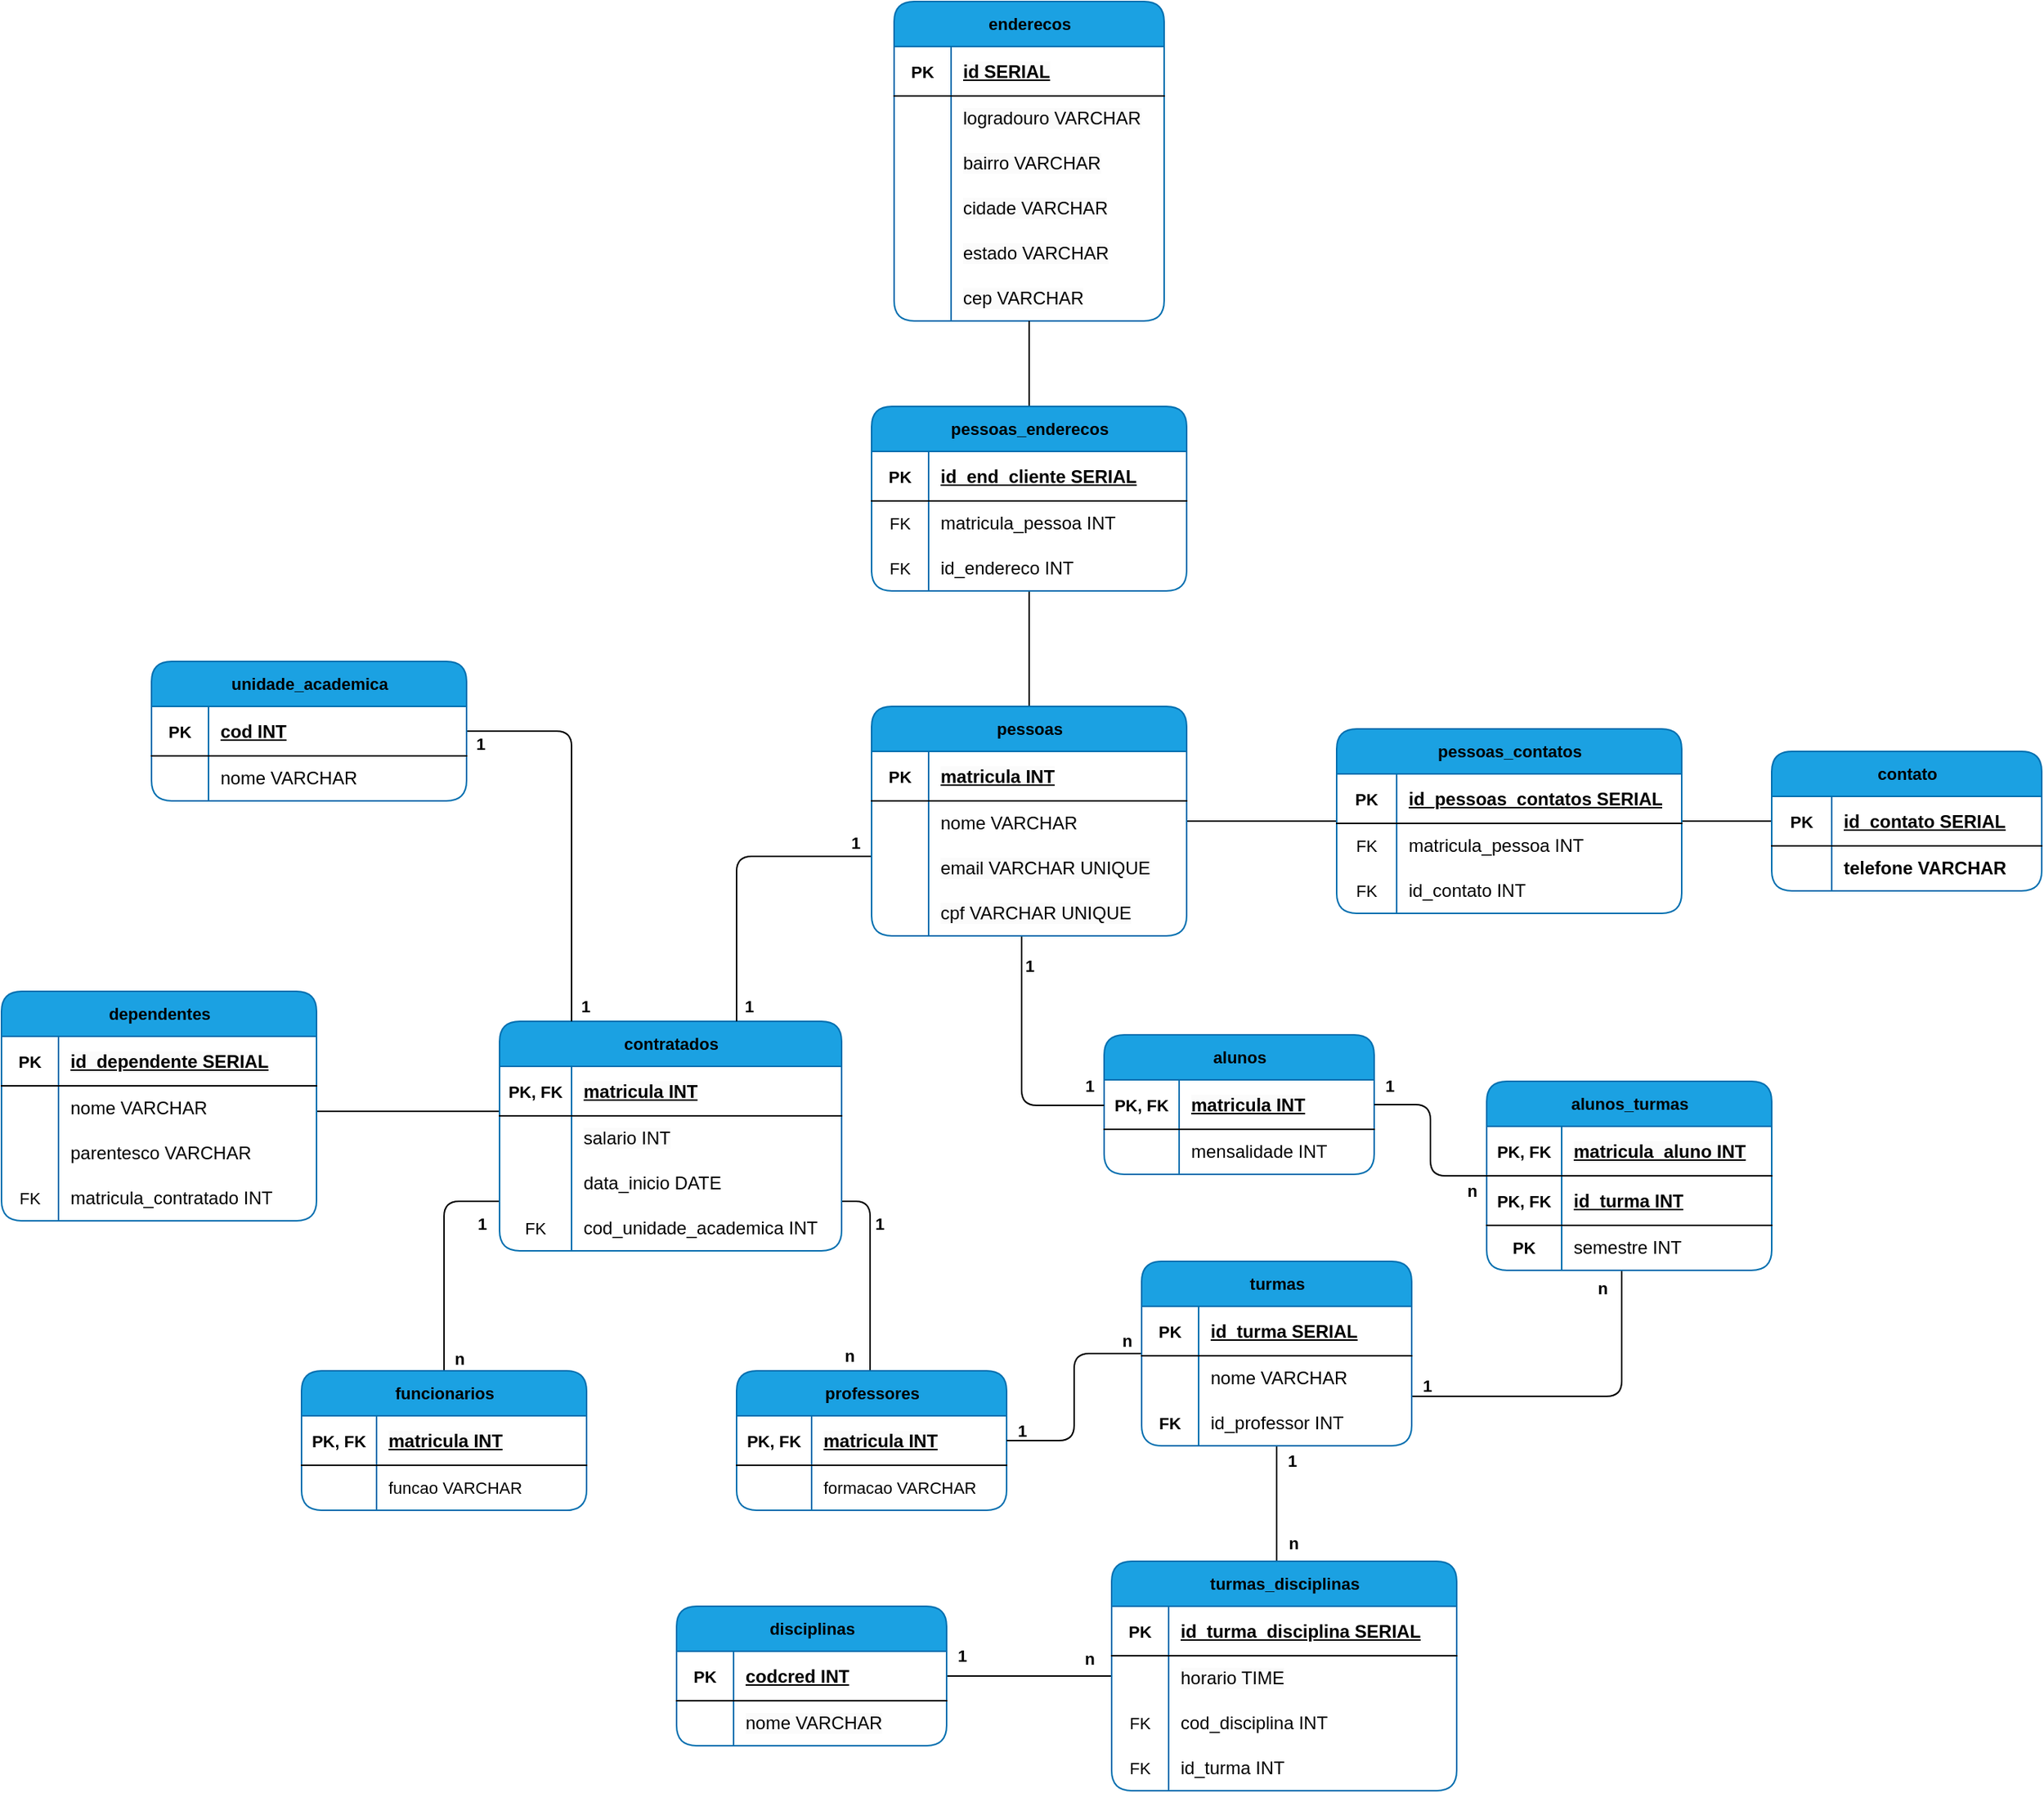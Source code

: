 <mxfile version="24.3.1" type="github">
  <diagram name="Página-1" id="WY4z6POpGyLfs5gdnEFu">
    <mxGraphModel dx="2257" dy="2169" grid="1" gridSize="10" guides="0" tooltips="1" connect="1" arrows="1" fold="1" page="1" pageScale="1" pageWidth="827" pageHeight="1169" background="#ffffff" math="0" shadow="0">
      <root>
        <mxCell id="0" />
        <mxCell id="1" parent="0" />
        <mxCell id="dywrAjBWSmj7pD-ek3sx-2" style="edgeStyle=orthogonalEdgeStyle;rounded=1;orthogonalLoop=1;jettySize=auto;html=1;endArrow=none;endFill=0;" parent="1" source="dywrAjBWSmj7pD-ek3sx-118" target="dywrAjBWSmj7pD-ek3sx-94" edge="1">
          <mxGeometry relative="1" as="geometry">
            <mxPoint x="855" y="663" as="targetPoint" />
            <Array as="points">
              <mxPoint x="855" y="550" />
            </Array>
          </mxGeometry>
        </mxCell>
        <mxCell id="dywrAjBWSmj7pD-ek3sx-3" style="edgeStyle=orthogonalEdgeStyle;rounded=1;orthogonalLoop=1;jettySize=auto;html=1;strokeColor=default;align=center;verticalAlign=middle;fontFamily=Helvetica;fontSize=11;fontColor=default;labelBackgroundColor=default;endArrow=none;endFill=0;" parent="1" source="dywrAjBWSmj7pD-ek3sx-118" target="dywrAjBWSmj7pD-ek3sx-78" edge="1">
          <mxGeometry relative="1" as="geometry">
            <mxPoint x="1139.04" y="663" as="targetPoint" />
            <Array as="points">
              <mxPoint x="1139" y="550" />
            </Array>
          </mxGeometry>
        </mxCell>
        <mxCell id="dywrAjBWSmj7pD-ek3sx-78" value="&lt;font color=&quot;#000000&quot;&gt;professores&lt;/font&gt;" style="shape=table;startSize=30;container=1;collapsible=1;childLayout=tableLayout;fixedRows=1;rowLines=0;fontStyle=1;align=center;resizeLast=1;html=1;rounded=1;fontFamily=Helvetica;fontSize=11;labelBackgroundColor=none;perimeterSpacing=0;shadow=0;swimlaneLine=1;swimlaneFillColor=default;fillColor=#1ba1e2;strokeColor=#006EAF;fontColor=#ffffff;" parent="1" vertex="1">
          <mxGeometry x="1050" y="663" width="180" height="93" as="geometry" />
        </mxCell>
        <mxCell id="dywrAjBWSmj7pD-ek3sx-79" value="" style="shape=tableRow;horizontal=0;startSize=0;swimlaneHead=0;swimlaneBody=0;fillColor=none;collapsible=0;dropTarget=0;points=[[0,0.5],[1,0.5]];portConstraint=eastwest;top=0;left=0;right=0;bottom=1;rounded=1;fontFamily=Helvetica;fontSize=11;fontColor=default;labelBackgroundColor=default;" parent="dywrAjBWSmj7pD-ek3sx-78" vertex="1">
          <mxGeometry y="30" width="180" height="33" as="geometry" />
        </mxCell>
        <mxCell id="dywrAjBWSmj7pD-ek3sx-80" value="PK, FK" style="shape=partialRectangle;connectable=0;fillColor=none;top=0;left=0;bottom=0;right=0;fontStyle=1;overflow=hidden;whiteSpace=wrap;html=1;rounded=1;fontFamily=Helvetica;fontSize=11;fontColor=default;labelBackgroundColor=default;" parent="dywrAjBWSmj7pD-ek3sx-79" vertex="1">
          <mxGeometry width="50" height="33" as="geometry">
            <mxRectangle width="50" height="33" as="alternateBounds" />
          </mxGeometry>
        </mxCell>
        <mxCell id="dywrAjBWSmj7pD-ek3sx-81" value="&lt;span style=&quot;font-size: 12px; background-color: rgb(251, 251, 251);&quot;&gt;matricula INT&lt;/span&gt;" style="shape=partialRectangle;connectable=0;fillColor=none;top=0;left=0;bottom=0;right=0;align=left;spacingLeft=6;fontStyle=5;overflow=hidden;whiteSpace=wrap;html=1;rounded=1;fontFamily=Helvetica;fontSize=11;fontColor=default;labelBackgroundColor=default;" parent="dywrAjBWSmj7pD-ek3sx-79" vertex="1">
          <mxGeometry x="50" width="130" height="33" as="geometry">
            <mxRectangle width="130" height="33" as="alternateBounds" />
          </mxGeometry>
        </mxCell>
        <mxCell id="dywrAjBWSmj7pD-ek3sx-88" value="" style="shape=tableRow;horizontal=0;startSize=0;swimlaneHead=0;swimlaneBody=0;fillColor=none;collapsible=0;dropTarget=0;points=[[0,0.5],[1,0.5]];portConstraint=eastwest;top=0;left=0;right=0;bottom=0;rounded=1;fontFamily=Helvetica;fontSize=11;fontColor=default;labelBackgroundColor=default;" parent="dywrAjBWSmj7pD-ek3sx-78" vertex="1">
          <mxGeometry y="63" width="180" height="30" as="geometry" />
        </mxCell>
        <mxCell id="dywrAjBWSmj7pD-ek3sx-89" value="" style="shape=partialRectangle;connectable=0;fillColor=none;top=0;left=0;bottom=0;right=0;editable=1;overflow=hidden;whiteSpace=wrap;html=1;rounded=1;fontFamily=Helvetica;fontSize=11;fontColor=default;labelBackgroundColor=default;" parent="dywrAjBWSmj7pD-ek3sx-88" vertex="1">
          <mxGeometry width="50" height="30" as="geometry">
            <mxRectangle width="50" height="30" as="alternateBounds" />
          </mxGeometry>
        </mxCell>
        <mxCell id="dywrAjBWSmj7pD-ek3sx-90" value="formacao VARCHAR" style="shape=partialRectangle;connectable=0;fillColor=none;top=0;left=0;bottom=0;right=0;align=left;spacingLeft=6;overflow=hidden;whiteSpace=wrap;html=1;rounded=1;fontFamily=Helvetica;fontSize=11;fontColor=default;labelBackgroundColor=default;" parent="dywrAjBWSmj7pD-ek3sx-88" vertex="1">
          <mxGeometry x="50" width="130" height="30" as="geometry">
            <mxRectangle width="130" height="30" as="alternateBounds" />
          </mxGeometry>
        </mxCell>
        <mxCell id="dywrAjBWSmj7pD-ek3sx-94" value="&lt;font color=&quot;#000000&quot;&gt;funcionarios&lt;/font&gt;" style="shape=table;startSize=30;container=1;collapsible=1;childLayout=tableLayout;fixedRows=1;rowLines=0;fontStyle=1;align=center;resizeLast=1;html=1;rounded=1;fontFamily=Helvetica;fontSize=11;labelBackgroundColor=none;perimeterSpacing=0;shadow=0;swimlaneLine=1;swimlaneFillColor=default;fillColor=#1ba1e2;strokeColor=#006EAF;fontColor=#ffffff;" parent="1" vertex="1">
          <mxGeometry x="760" y="663" width="190" height="93" as="geometry" />
        </mxCell>
        <mxCell id="dywrAjBWSmj7pD-ek3sx-95" value="" style="shape=tableRow;horizontal=0;startSize=0;swimlaneHead=0;swimlaneBody=0;fillColor=none;collapsible=0;dropTarget=0;points=[[0,0.5],[1,0.5]];portConstraint=eastwest;top=0;left=0;right=0;bottom=1;rounded=1;fontFamily=Helvetica;fontSize=11;fontColor=default;labelBackgroundColor=default;" parent="dywrAjBWSmj7pD-ek3sx-94" vertex="1">
          <mxGeometry y="30" width="190" height="33" as="geometry" />
        </mxCell>
        <mxCell id="dywrAjBWSmj7pD-ek3sx-96" value="PK, FK" style="shape=partialRectangle;connectable=0;fillColor=none;top=0;left=0;bottom=0;right=0;fontStyle=1;overflow=hidden;whiteSpace=wrap;html=1;rounded=1;fontFamily=Helvetica;fontSize=11;fontColor=default;labelBackgroundColor=default;" parent="dywrAjBWSmj7pD-ek3sx-95" vertex="1">
          <mxGeometry width="50" height="33" as="geometry">
            <mxRectangle width="50" height="33" as="alternateBounds" />
          </mxGeometry>
        </mxCell>
        <mxCell id="dywrAjBWSmj7pD-ek3sx-97" value="&lt;span style=&quot;font-size: 12px; background-color: rgb(251, 251, 251);&quot;&gt;matricula INT&lt;/span&gt;" style="shape=partialRectangle;connectable=0;fillColor=none;top=0;left=0;bottom=0;right=0;align=left;spacingLeft=6;fontStyle=5;overflow=hidden;whiteSpace=wrap;html=1;rounded=1;fontFamily=Helvetica;fontSize=11;fontColor=default;labelBackgroundColor=default;" parent="dywrAjBWSmj7pD-ek3sx-95" vertex="1">
          <mxGeometry x="50" width="140" height="33" as="geometry">
            <mxRectangle width="140" height="33" as="alternateBounds" />
          </mxGeometry>
        </mxCell>
        <mxCell id="dywrAjBWSmj7pD-ek3sx-98" value="" style="shape=tableRow;horizontal=0;startSize=0;swimlaneHead=0;swimlaneBody=0;fillColor=none;collapsible=0;dropTarget=0;points=[[0,0.5],[1,0.5]];portConstraint=eastwest;top=0;left=0;right=0;bottom=0;rounded=1;fontFamily=Helvetica;fontSize=11;fontColor=default;labelBackgroundColor=default;" parent="dywrAjBWSmj7pD-ek3sx-94" vertex="1">
          <mxGeometry y="63" width="190" height="30" as="geometry" />
        </mxCell>
        <mxCell id="dywrAjBWSmj7pD-ek3sx-99" value="" style="shape=partialRectangle;connectable=0;fillColor=none;top=0;left=0;bottom=0;right=0;editable=1;overflow=hidden;whiteSpace=wrap;html=1;rounded=1;fontFamily=Helvetica;fontSize=11;fontColor=default;labelBackgroundColor=default;" parent="dywrAjBWSmj7pD-ek3sx-98" vertex="1">
          <mxGeometry width="50" height="30" as="geometry">
            <mxRectangle width="50" height="30" as="alternateBounds" />
          </mxGeometry>
        </mxCell>
        <mxCell id="dywrAjBWSmj7pD-ek3sx-100" value="funcao VARCHAR" style="shape=partialRectangle;connectable=0;fillColor=none;top=0;left=0;bottom=0;right=0;align=left;spacingLeft=6;overflow=hidden;whiteSpace=wrap;html=1;rounded=1;fontFamily=Helvetica;fontSize=11;fontColor=default;labelBackgroundColor=default;" parent="dywrAjBWSmj7pD-ek3sx-98" vertex="1">
          <mxGeometry x="50" width="140" height="30" as="geometry">
            <mxRectangle width="140" height="30" as="alternateBounds" />
          </mxGeometry>
        </mxCell>
        <mxCell id="dywrAjBWSmj7pD-ek3sx-303" style="edgeStyle=orthogonalEdgeStyle;rounded=1;orthogonalLoop=1;jettySize=auto;html=1;strokeColor=default;align=center;verticalAlign=middle;fontFamily=Helvetica;fontSize=11;fontColor=default;fontStyle=1;labelBackgroundColor=none;endArrow=none;endFill=0;" parent="1" source="dywrAjBWSmj7pD-ek3sx-101" target="dywrAjBWSmj7pD-ek3sx-118" edge="1">
          <mxGeometry relative="1" as="geometry">
            <Array as="points">
              <mxPoint x="850" y="490" />
              <mxPoint x="850" y="490" />
            </Array>
          </mxGeometry>
        </mxCell>
        <mxCell id="dywrAjBWSmj7pD-ek3sx-101" value="&lt;font color=&quot;#000000&quot;&gt;dependentes&lt;/font&gt;" style="shape=table;startSize=30;container=1;collapsible=1;childLayout=tableLayout;fixedRows=1;rowLines=0;fontStyle=1;align=center;resizeLast=1;html=1;rounded=1;fontFamily=Helvetica;fontSize=11;labelBackgroundColor=none;perimeterSpacing=0;shadow=0;swimlaneLine=1;swimlaneFillColor=default;fillColor=#1ba1e2;strokeColor=#006EAF;fontColor=#ffffff;" parent="1" vertex="1">
          <mxGeometry x="560" y="410" width="210" height="153" as="geometry" />
        </mxCell>
        <mxCell id="dywrAjBWSmj7pD-ek3sx-102" value="" style="shape=tableRow;horizontal=0;startSize=0;swimlaneHead=0;swimlaneBody=0;fillColor=none;collapsible=0;dropTarget=0;points=[[0,0.5],[1,0.5]];portConstraint=eastwest;top=0;left=0;right=0;bottom=1;rounded=1;fontFamily=Helvetica;fontSize=11;fontColor=default;labelBackgroundColor=default;" parent="dywrAjBWSmj7pD-ek3sx-101" vertex="1">
          <mxGeometry y="30" width="210" height="33" as="geometry" />
        </mxCell>
        <mxCell id="dywrAjBWSmj7pD-ek3sx-103" value="PK" style="shape=partialRectangle;connectable=0;fillColor=none;top=0;left=0;bottom=0;right=0;fontStyle=1;overflow=hidden;whiteSpace=wrap;html=1;rounded=1;fontFamily=Helvetica;fontSize=11;fontColor=default;labelBackgroundColor=default;" parent="dywrAjBWSmj7pD-ek3sx-102" vertex="1">
          <mxGeometry width="38" height="33" as="geometry">
            <mxRectangle width="38" height="33" as="alternateBounds" />
          </mxGeometry>
        </mxCell>
        <mxCell id="dywrAjBWSmj7pD-ek3sx-104" value="&lt;span style=&quot;font-size: 12px; background-color: rgb(251, 251, 251);&quot;&gt;id_dependente SERIAL&lt;/span&gt;" style="shape=partialRectangle;connectable=0;fillColor=none;top=0;left=0;bottom=0;right=0;align=left;spacingLeft=6;fontStyle=5;overflow=hidden;whiteSpace=wrap;html=1;rounded=1;fontFamily=Helvetica;fontSize=11;fontColor=default;labelBackgroundColor=default;" parent="dywrAjBWSmj7pD-ek3sx-102" vertex="1">
          <mxGeometry x="38" width="172" height="33" as="geometry">
            <mxRectangle width="172" height="33" as="alternateBounds" />
          </mxGeometry>
        </mxCell>
        <mxCell id="dywrAjBWSmj7pD-ek3sx-105" value="" style="shape=tableRow;horizontal=0;startSize=0;swimlaneHead=0;swimlaneBody=0;fillColor=none;collapsible=0;dropTarget=0;points=[[0,0.5],[1,0.5]];portConstraint=eastwest;top=0;left=0;right=0;bottom=0;rounded=1;fontFamily=Helvetica;fontSize=11;fontColor=default;labelBackgroundColor=default;" parent="dywrAjBWSmj7pD-ek3sx-101" vertex="1">
          <mxGeometry y="63" width="210" height="30" as="geometry" />
        </mxCell>
        <mxCell id="dywrAjBWSmj7pD-ek3sx-106" value="" style="shape=partialRectangle;connectable=0;fillColor=none;top=0;left=0;bottom=0;right=0;editable=1;overflow=hidden;whiteSpace=wrap;html=1;rounded=1;fontFamily=Helvetica;fontSize=11;fontColor=default;labelBackgroundColor=default;" parent="dywrAjBWSmj7pD-ek3sx-105" vertex="1">
          <mxGeometry width="38" height="30" as="geometry">
            <mxRectangle width="38" height="30" as="alternateBounds" />
          </mxGeometry>
        </mxCell>
        <mxCell id="dywrAjBWSmj7pD-ek3sx-107" value="&lt;span style=&quot;font-size: 12px;&quot;&gt;nome VARCHAR&lt;/span&gt;" style="shape=partialRectangle;connectable=0;fillColor=none;top=0;left=0;bottom=0;right=0;align=left;spacingLeft=6;overflow=hidden;whiteSpace=wrap;html=1;rounded=1;fontFamily=Helvetica;fontSize=11;fontColor=default;labelBackgroundColor=default;" parent="dywrAjBWSmj7pD-ek3sx-105" vertex="1">
          <mxGeometry x="38" width="172" height="30" as="geometry">
            <mxRectangle width="172" height="30" as="alternateBounds" />
          </mxGeometry>
        </mxCell>
        <mxCell id="dywrAjBWSmj7pD-ek3sx-110" value="" style="shape=tableRow;horizontal=0;startSize=0;swimlaneHead=0;swimlaneBody=0;fillColor=none;collapsible=0;dropTarget=0;points=[[0,0.5],[1,0.5]];portConstraint=eastwest;top=0;left=0;right=0;bottom=0;rounded=1;fontFamily=Helvetica;fontSize=11;fontColor=default;labelBackgroundColor=default;" parent="dywrAjBWSmj7pD-ek3sx-101" vertex="1">
          <mxGeometry y="93" width="210" height="30" as="geometry" />
        </mxCell>
        <mxCell id="dywrAjBWSmj7pD-ek3sx-111" value="" style="shape=partialRectangle;connectable=0;fillColor=none;top=0;left=0;bottom=0;right=0;editable=1;overflow=hidden;whiteSpace=wrap;html=1;rounded=1;fontFamily=Helvetica;fontSize=11;fontColor=default;labelBackgroundColor=default;" parent="dywrAjBWSmj7pD-ek3sx-110" vertex="1">
          <mxGeometry width="38" height="30" as="geometry">
            <mxRectangle width="38" height="30" as="alternateBounds" />
          </mxGeometry>
        </mxCell>
        <mxCell id="dywrAjBWSmj7pD-ek3sx-112" value="&lt;span style=&quot;font-size: 12px;&quot;&gt;parentesco VARCHAR&lt;/span&gt;" style="shape=partialRectangle;connectable=0;fillColor=none;top=0;left=0;bottom=0;right=0;align=left;spacingLeft=6;overflow=hidden;whiteSpace=wrap;html=1;rounded=1;fontFamily=Helvetica;fontSize=11;fontColor=default;labelBackgroundColor=default;" parent="dywrAjBWSmj7pD-ek3sx-110" vertex="1">
          <mxGeometry x="38" width="172" height="30" as="geometry">
            <mxRectangle width="172" height="30" as="alternateBounds" />
          </mxGeometry>
        </mxCell>
        <mxCell id="dywrAjBWSmj7pD-ek3sx-113" value="" style="shape=tableRow;horizontal=0;startSize=0;swimlaneHead=0;swimlaneBody=0;fillColor=none;collapsible=0;dropTarget=0;points=[[0,0.5],[1,0.5]];portConstraint=eastwest;top=0;left=0;right=0;bottom=0;rounded=1;fontFamily=Helvetica;fontSize=11;fontColor=default;labelBackgroundColor=default;" parent="dywrAjBWSmj7pD-ek3sx-101" vertex="1">
          <mxGeometry y="123" width="210" height="30" as="geometry" />
        </mxCell>
        <mxCell id="dywrAjBWSmj7pD-ek3sx-114" value="FK" style="shape=partialRectangle;connectable=0;fillColor=none;top=0;left=0;bottom=0;right=0;editable=1;overflow=hidden;whiteSpace=wrap;html=1;rounded=1;fontFamily=Helvetica;fontSize=11;fontColor=default;labelBackgroundColor=default;" parent="dywrAjBWSmj7pD-ek3sx-113" vertex="1">
          <mxGeometry width="38" height="30" as="geometry">
            <mxRectangle width="38" height="30" as="alternateBounds" />
          </mxGeometry>
        </mxCell>
        <mxCell id="dywrAjBWSmj7pD-ek3sx-115" value="&lt;span style=&quot;font-size: 12px;&quot;&gt;matricula_contratado INT&lt;/span&gt;" style="shape=partialRectangle;connectable=0;fillColor=none;top=0;left=0;bottom=0;right=0;align=left;spacingLeft=6;overflow=hidden;whiteSpace=wrap;html=1;rounded=1;fontFamily=Helvetica;fontSize=11;fontColor=default;labelBackgroundColor=default;" parent="dywrAjBWSmj7pD-ek3sx-113" vertex="1">
          <mxGeometry x="38" width="172" height="30" as="geometry">
            <mxRectangle width="172" height="30" as="alternateBounds" />
          </mxGeometry>
        </mxCell>
        <mxCell id="dywrAjBWSmj7pD-ek3sx-118" value="&lt;font color=&quot;#000000&quot;&gt;contratados&lt;/font&gt;" style="shape=table;startSize=30;container=1;collapsible=1;childLayout=tableLayout;fixedRows=1;rowLines=0;fontStyle=1;align=center;resizeLast=1;html=1;rounded=1;fontFamily=Helvetica;fontSize=11;labelBackgroundColor=none;perimeterSpacing=0;shadow=0;swimlaneLine=1;swimlaneFillColor=default;fillColor=#1ba1e2;strokeColor=#006EAF;fontColor=#ffffff;" parent="1" vertex="1">
          <mxGeometry x="892" y="430" width="228" height="153" as="geometry" />
        </mxCell>
        <mxCell id="dywrAjBWSmj7pD-ek3sx-119" value="" style="shape=tableRow;horizontal=0;startSize=0;swimlaneHead=0;swimlaneBody=0;fillColor=none;collapsible=0;dropTarget=0;points=[[0,0.5],[1,0.5]];portConstraint=eastwest;top=0;left=0;right=0;bottom=1;rounded=1;fontFamily=Helvetica;fontSize=11;fontColor=default;labelBackgroundColor=default;" parent="dywrAjBWSmj7pD-ek3sx-118" vertex="1">
          <mxGeometry y="30" width="228" height="33" as="geometry" />
        </mxCell>
        <mxCell id="dywrAjBWSmj7pD-ek3sx-120" value="PK, FK" style="shape=partialRectangle;connectable=0;fillColor=none;top=0;left=0;bottom=0;right=0;fontStyle=1;overflow=hidden;whiteSpace=wrap;html=1;rounded=1;fontFamily=Helvetica;fontSize=11;fontColor=default;labelBackgroundColor=default;" parent="dywrAjBWSmj7pD-ek3sx-119" vertex="1">
          <mxGeometry width="48.0" height="33" as="geometry">
            <mxRectangle width="48.0" height="33" as="alternateBounds" />
          </mxGeometry>
        </mxCell>
        <mxCell id="dywrAjBWSmj7pD-ek3sx-121" value="&lt;span style=&quot;font-size: 12px; background-color: rgb(251, 251, 251);&quot;&gt;matricula INT&lt;/span&gt;" style="shape=partialRectangle;connectable=0;fillColor=none;top=0;left=0;bottom=0;right=0;align=left;spacingLeft=6;fontStyle=5;overflow=hidden;whiteSpace=wrap;html=1;rounded=1;fontFamily=Helvetica;fontSize=11;fontColor=default;labelBackgroundColor=default;" parent="dywrAjBWSmj7pD-ek3sx-119" vertex="1">
          <mxGeometry x="48.0" width="180.0" height="33" as="geometry">
            <mxRectangle width="180.0" height="33" as="alternateBounds" />
          </mxGeometry>
        </mxCell>
        <mxCell id="dywrAjBWSmj7pD-ek3sx-134" value="" style="shape=tableRow;horizontal=0;startSize=0;swimlaneHead=0;swimlaneBody=0;fillColor=none;collapsible=0;dropTarget=0;points=[[0,0.5],[1,0.5]];portConstraint=eastwest;top=0;left=0;right=0;bottom=0;rounded=1;fontFamily=Helvetica;fontSize=11;fontColor=default;labelBackgroundColor=default;" parent="dywrAjBWSmj7pD-ek3sx-118" vertex="1">
          <mxGeometry y="63" width="228" height="30" as="geometry" />
        </mxCell>
        <mxCell id="dywrAjBWSmj7pD-ek3sx-135" value="" style="shape=partialRectangle;connectable=0;fillColor=none;top=0;left=0;bottom=0;right=0;editable=1;overflow=hidden;whiteSpace=wrap;html=1;rounded=1;fontFamily=Helvetica;fontSize=11;fontColor=default;labelBackgroundColor=default;" parent="dywrAjBWSmj7pD-ek3sx-134" vertex="1">
          <mxGeometry width="48.0" height="30" as="geometry">
            <mxRectangle width="48.0" height="30" as="alternateBounds" />
          </mxGeometry>
        </mxCell>
        <mxCell id="dywrAjBWSmj7pD-ek3sx-136" value="&lt;span style=&quot;font-size: 12px; background-color: rgb(251, 251, 251);&quot;&gt;salario INT&lt;/span&gt;" style="shape=partialRectangle;connectable=0;fillColor=none;top=0;left=0;bottom=0;right=0;align=left;spacingLeft=6;overflow=hidden;whiteSpace=wrap;html=1;rounded=1;fontFamily=Helvetica;fontSize=11;fontColor=default;labelBackgroundColor=default;" parent="dywrAjBWSmj7pD-ek3sx-134" vertex="1">
          <mxGeometry x="48.0" width="180.0" height="30" as="geometry">
            <mxRectangle width="180.0" height="30" as="alternateBounds" />
          </mxGeometry>
        </mxCell>
        <mxCell id="dywrAjBWSmj7pD-ek3sx-279" value="" style="shape=tableRow;horizontal=0;startSize=0;swimlaneHead=0;swimlaneBody=0;fillColor=none;collapsible=0;dropTarget=0;points=[[0,0.5],[1,0.5]];portConstraint=eastwest;top=0;left=0;right=0;bottom=0;rounded=1;fontFamily=Helvetica;fontSize=11;fontColor=default;labelBackgroundColor=default;" parent="dywrAjBWSmj7pD-ek3sx-118" vertex="1">
          <mxGeometry y="93" width="228" height="30" as="geometry" />
        </mxCell>
        <mxCell id="dywrAjBWSmj7pD-ek3sx-280" value="" style="shape=partialRectangle;connectable=0;fillColor=none;top=0;left=0;bottom=0;right=0;editable=1;overflow=hidden;whiteSpace=wrap;html=1;rounded=1;fontFamily=Helvetica;fontSize=11;fontColor=default;labelBackgroundColor=default;" parent="dywrAjBWSmj7pD-ek3sx-279" vertex="1">
          <mxGeometry width="48.0" height="30" as="geometry">
            <mxRectangle width="48.0" height="30" as="alternateBounds" />
          </mxGeometry>
        </mxCell>
        <mxCell id="dywrAjBWSmj7pD-ek3sx-281" value="&lt;span style=&quot;font-size: 12px;&quot;&gt;data_inicio DATE&lt;/span&gt;" style="shape=partialRectangle;connectable=0;fillColor=none;top=0;left=0;bottom=0;right=0;align=left;spacingLeft=6;overflow=hidden;whiteSpace=wrap;html=1;rounded=1;fontFamily=Helvetica;fontSize=11;fontColor=default;labelBackgroundColor=default;" parent="dywrAjBWSmj7pD-ek3sx-279" vertex="1">
          <mxGeometry x="48.0" width="180.0" height="30" as="geometry">
            <mxRectangle width="180.0" height="30" as="alternateBounds" />
          </mxGeometry>
        </mxCell>
        <mxCell id="dywrAjBWSmj7pD-ek3sx-128" value="" style="shape=tableRow;horizontal=0;startSize=0;swimlaneHead=0;swimlaneBody=0;fillColor=none;collapsible=0;dropTarget=0;points=[[0,0.5],[1,0.5]];portConstraint=eastwest;top=0;left=0;right=0;bottom=0;rounded=1;fontFamily=Helvetica;fontSize=11;fontColor=default;labelBackgroundColor=default;" parent="dywrAjBWSmj7pD-ek3sx-118" vertex="1">
          <mxGeometry y="123" width="228" height="30" as="geometry" />
        </mxCell>
        <mxCell id="dywrAjBWSmj7pD-ek3sx-129" value="FK" style="shape=partialRectangle;connectable=0;fillColor=none;top=0;left=0;bottom=0;right=0;editable=1;overflow=hidden;whiteSpace=wrap;html=1;rounded=1;fontFamily=Helvetica;fontSize=11;fontColor=default;labelBackgroundColor=default;" parent="dywrAjBWSmj7pD-ek3sx-128" vertex="1">
          <mxGeometry width="48.0" height="30" as="geometry">
            <mxRectangle width="48.0" height="30" as="alternateBounds" />
          </mxGeometry>
        </mxCell>
        <mxCell id="dywrAjBWSmj7pD-ek3sx-130" value="&lt;span style=&quot;font-size: 12px;&quot;&gt;cod_unidade_academica INT&lt;/span&gt;" style="shape=partialRectangle;connectable=0;fillColor=none;top=0;left=0;bottom=0;right=0;align=left;spacingLeft=6;overflow=hidden;whiteSpace=wrap;html=1;rounded=1;fontFamily=Helvetica;fontSize=11;fontColor=default;labelBackgroundColor=default;" parent="dywrAjBWSmj7pD-ek3sx-128" vertex="1">
          <mxGeometry x="48.0" width="180.0" height="30" as="geometry">
            <mxRectangle width="180.0" height="30" as="alternateBounds" />
          </mxGeometry>
        </mxCell>
        <mxCell id="dywrAjBWSmj7pD-ek3sx-224" style="edgeStyle=orthogonalEdgeStyle;rounded=1;orthogonalLoop=1;jettySize=auto;html=1;strokeColor=default;align=center;verticalAlign=middle;fontFamily=Helvetica;fontSize=11;fontColor=default;fontStyle=1;labelBackgroundColor=none;endArrow=none;endFill=0;" parent="1" source="dywrAjBWSmj7pD-ek3sx-78" target="dywrAjBWSmj7pD-ek3sx-178" edge="1">
          <mxGeometry relative="1" as="geometry">
            <mxPoint x="1520" y="709.5" as="sourcePoint" />
          </mxGeometry>
        </mxCell>
        <mxCell id="dywrAjBWSmj7pD-ek3sx-177" style="edgeStyle=orthogonalEdgeStyle;rounded=1;orthogonalLoop=1;jettySize=auto;html=1;strokeColor=default;align=center;verticalAlign=middle;fontFamily=Helvetica;fontSize=11;fontColor=default;fontStyle=1;labelBackgroundColor=none;endArrow=none;endFill=0;" parent="1" source="dywrAjBWSmj7pD-ek3sx-161" target="dywrAjBWSmj7pD-ek3sx-118" edge="1">
          <mxGeometry relative="1" as="geometry">
            <Array as="points">
              <mxPoint x="940" y="237" />
            </Array>
          </mxGeometry>
        </mxCell>
        <mxCell id="dywrAjBWSmj7pD-ek3sx-161" value="&lt;font color=&quot;#000000&quot;&gt;unidade_academica&lt;/font&gt;" style="shape=table;startSize=30;container=1;collapsible=1;childLayout=tableLayout;fixedRows=1;rowLines=0;fontStyle=1;align=center;resizeLast=1;html=1;rounded=1;fontFamily=Helvetica;fontSize=11;labelBackgroundColor=none;perimeterSpacing=0;shadow=0;swimlaneLine=1;swimlaneFillColor=default;fillColor=#1ba1e2;strokeColor=#006EAF;fontColor=#ffffff;" parent="1" vertex="1">
          <mxGeometry x="660" y="190" width="210" height="93" as="geometry" />
        </mxCell>
        <mxCell id="dywrAjBWSmj7pD-ek3sx-162" value="" style="shape=tableRow;horizontal=0;startSize=0;swimlaneHead=0;swimlaneBody=0;fillColor=none;collapsible=0;dropTarget=0;points=[[0,0.5],[1,0.5]];portConstraint=eastwest;top=0;left=0;right=0;bottom=1;rounded=1;fontFamily=Helvetica;fontSize=11;fontColor=default;labelBackgroundColor=default;" parent="dywrAjBWSmj7pD-ek3sx-161" vertex="1">
          <mxGeometry y="30" width="210" height="33" as="geometry" />
        </mxCell>
        <mxCell id="dywrAjBWSmj7pD-ek3sx-163" value="PK" style="shape=partialRectangle;connectable=0;fillColor=none;top=0;left=0;bottom=0;right=0;fontStyle=1;overflow=hidden;whiteSpace=wrap;html=1;rounded=1;fontFamily=Helvetica;fontSize=11;fontColor=default;labelBackgroundColor=default;" parent="dywrAjBWSmj7pD-ek3sx-162" vertex="1">
          <mxGeometry width="38" height="33" as="geometry">
            <mxRectangle width="38" height="33" as="alternateBounds" />
          </mxGeometry>
        </mxCell>
        <mxCell id="dywrAjBWSmj7pD-ek3sx-164" value="&lt;span style=&quot;font-size: 12px;&quot;&gt;cod INT&lt;/span&gt;" style="shape=partialRectangle;connectable=0;fillColor=none;top=0;left=0;bottom=0;right=0;align=left;spacingLeft=6;fontStyle=5;overflow=hidden;whiteSpace=wrap;html=1;rounded=1;fontFamily=Helvetica;fontSize=11;fontColor=default;labelBackgroundColor=default;" parent="dywrAjBWSmj7pD-ek3sx-162" vertex="1">
          <mxGeometry x="38" width="172" height="33" as="geometry">
            <mxRectangle width="172" height="33" as="alternateBounds" />
          </mxGeometry>
        </mxCell>
        <mxCell id="dywrAjBWSmj7pD-ek3sx-168" value="" style="shape=tableRow;horizontal=0;startSize=0;swimlaneHead=0;swimlaneBody=0;fillColor=none;collapsible=0;dropTarget=0;points=[[0,0.5],[1,0.5]];portConstraint=eastwest;top=0;left=0;right=0;bottom=0;rounded=1;fontFamily=Helvetica;fontSize=11;fontColor=default;labelBackgroundColor=default;" parent="dywrAjBWSmj7pD-ek3sx-161" vertex="1">
          <mxGeometry y="63" width="210" height="30" as="geometry" />
        </mxCell>
        <mxCell id="dywrAjBWSmj7pD-ek3sx-169" value="" style="shape=partialRectangle;connectable=0;fillColor=none;top=0;left=0;bottom=0;right=0;editable=1;overflow=hidden;whiteSpace=wrap;html=1;rounded=1;fontFamily=Helvetica;fontSize=11;fontColor=default;labelBackgroundColor=default;" parent="dywrAjBWSmj7pD-ek3sx-168" vertex="1">
          <mxGeometry width="38" height="30" as="geometry">
            <mxRectangle width="38" height="30" as="alternateBounds" />
          </mxGeometry>
        </mxCell>
        <mxCell id="dywrAjBWSmj7pD-ek3sx-170" value="&lt;span style=&quot;font-size: 12px;&quot;&gt;nome VARCHAR&lt;/span&gt;" style="shape=partialRectangle;connectable=0;fillColor=none;top=0;left=0;bottom=0;right=0;align=left;spacingLeft=6;overflow=hidden;whiteSpace=wrap;html=1;rounded=1;fontFamily=Helvetica;fontSize=11;fontColor=default;labelBackgroundColor=default;" parent="dywrAjBWSmj7pD-ek3sx-168" vertex="1">
          <mxGeometry x="38" width="172" height="30" as="geometry">
            <mxRectangle width="172" height="30" as="alternateBounds" />
          </mxGeometry>
        </mxCell>
        <mxCell id="dywrAjBWSmj7pD-ek3sx-245" style="edgeStyle=orthogonalEdgeStyle;rounded=1;orthogonalLoop=1;jettySize=auto;html=1;strokeColor=default;align=center;verticalAlign=middle;fontFamily=Helvetica;fontSize=11;fontColor=default;fontStyle=1;labelBackgroundColor=none;endArrow=none;endFill=0;" parent="1" source="dywrAjBWSmj7pD-ek3sx-178" target="dywrAjBWSmj7pD-ek3sx-235" edge="1">
          <mxGeometry relative="1" as="geometry">
            <Array as="points">
              <mxPoint x="1410" y="800" />
              <mxPoint x="1410" y="800" />
            </Array>
          </mxGeometry>
        </mxCell>
        <mxCell id="dywrAjBWSmj7pD-ek3sx-247" style="edgeStyle=orthogonalEdgeStyle;rounded=1;orthogonalLoop=1;jettySize=auto;html=1;strokeColor=default;align=center;verticalAlign=middle;fontFamily=Helvetica;fontSize=11;fontColor=default;fontStyle=1;labelBackgroundColor=none;endArrow=none;endFill=0;" parent="1" source="dywrAjBWSmj7pD-ek3sx-178" target="dywrAjBWSmj7pD-ek3sx-201" edge="1">
          <mxGeometry relative="1" as="geometry">
            <Array as="points">
              <mxPoint x="1640" y="680" />
            </Array>
          </mxGeometry>
        </mxCell>
        <mxCell id="dywrAjBWSmj7pD-ek3sx-178" value="&lt;font color=&quot;#000000&quot;&gt;turmas&lt;/font&gt;" style="shape=table;startSize=30;container=1;collapsible=1;childLayout=tableLayout;fixedRows=1;rowLines=0;fontStyle=1;align=center;resizeLast=1;html=1;rounded=1;fontFamily=Helvetica;fontSize=11;labelBackgroundColor=none;perimeterSpacing=0;shadow=0;swimlaneLine=1;swimlaneFillColor=default;fillColor=#1ba1e2;strokeColor=#006EAF;fontColor=#ffffff;verticalAlign=middle;" parent="1" vertex="1">
          <mxGeometry x="1320" y="590" width="180" height="123" as="geometry" />
        </mxCell>
        <mxCell id="dywrAjBWSmj7pD-ek3sx-179" value="" style="shape=tableRow;horizontal=0;startSize=0;swimlaneHead=0;swimlaneBody=0;fillColor=none;collapsible=0;dropTarget=0;points=[[0,0.5],[1,0.5]];portConstraint=eastwest;top=0;left=0;right=0;bottom=1;rounded=1;fontFamily=Helvetica;fontSize=11;fontColor=default;labelBackgroundColor=default;shadow=0;strokeColor=default;align=center;verticalAlign=middle;fontStyle=1;" parent="dywrAjBWSmj7pD-ek3sx-178" vertex="1">
          <mxGeometry y="30" width="180" height="33" as="geometry" />
        </mxCell>
        <mxCell id="dywrAjBWSmj7pD-ek3sx-180" value="PK" style="shape=partialRectangle;connectable=0;fillColor=none;top=0;left=0;bottom=0;right=0;fontStyle=1;overflow=hidden;whiteSpace=wrap;html=1;rounded=1;fontFamily=Helvetica;fontSize=11;fontColor=default;labelBackgroundColor=default;shadow=0;strokeColor=default;align=center;verticalAlign=middle;" parent="dywrAjBWSmj7pD-ek3sx-179" vertex="1">
          <mxGeometry width="38" height="33" as="geometry">
            <mxRectangle width="38" height="33" as="alternateBounds" />
          </mxGeometry>
        </mxCell>
        <mxCell id="dywrAjBWSmj7pD-ek3sx-181" value="&lt;span style=&quot;font-size: 12px;&quot;&gt;id_turma SERIAL&lt;/span&gt;" style="shape=partialRectangle;connectable=0;fillColor=none;top=0;left=0;bottom=0;right=0;align=left;spacingLeft=6;fontStyle=5;overflow=hidden;whiteSpace=wrap;html=1;rounded=1;fontFamily=Helvetica;fontSize=11;fontColor=default;labelBackgroundColor=default;shadow=0;strokeColor=default;verticalAlign=middle;" parent="dywrAjBWSmj7pD-ek3sx-179" vertex="1">
          <mxGeometry x="38" width="142" height="33" as="geometry">
            <mxRectangle width="142" height="33" as="alternateBounds" />
          </mxGeometry>
        </mxCell>
        <mxCell id="dywrAjBWSmj7pD-ek3sx-182" value="" style="shape=tableRow;horizontal=0;startSize=0;swimlaneHead=0;swimlaneBody=0;fillColor=none;collapsible=0;dropTarget=0;points=[[0,0.5],[1,0.5]];portConstraint=eastwest;top=0;left=0;right=0;bottom=0;rounded=1;fontFamily=Helvetica;fontSize=11;fontColor=default;labelBackgroundColor=default;shadow=0;strokeColor=default;align=center;verticalAlign=middle;fontStyle=1;" parent="dywrAjBWSmj7pD-ek3sx-178" vertex="1">
          <mxGeometry y="63" width="180" height="30" as="geometry" />
        </mxCell>
        <mxCell id="dywrAjBWSmj7pD-ek3sx-183" value="" style="shape=partialRectangle;connectable=0;fillColor=none;top=0;left=0;bottom=0;right=0;editable=1;overflow=hidden;whiteSpace=wrap;html=1;rounded=1;fontFamily=Helvetica;fontSize=11;fontColor=default;labelBackgroundColor=default;shadow=0;strokeColor=default;align=center;verticalAlign=middle;fontStyle=1;" parent="dywrAjBWSmj7pD-ek3sx-182" vertex="1">
          <mxGeometry width="38" height="30" as="geometry">
            <mxRectangle width="38" height="30" as="alternateBounds" />
          </mxGeometry>
        </mxCell>
        <mxCell id="dywrAjBWSmj7pD-ek3sx-184" value="&lt;span style=&quot;font-size: 12px; font-weight: normal;&quot;&gt;nome VARCHAR&lt;/span&gt;" style="shape=partialRectangle;connectable=0;fillColor=none;top=0;left=0;bottom=0;right=0;align=left;spacingLeft=6;overflow=hidden;whiteSpace=wrap;html=1;rounded=1;fontFamily=Helvetica;fontSize=11;fontColor=default;labelBackgroundColor=default;shadow=0;strokeColor=default;verticalAlign=middle;fontStyle=1;" parent="dywrAjBWSmj7pD-ek3sx-182" vertex="1">
          <mxGeometry x="38" width="142" height="30" as="geometry">
            <mxRectangle width="142" height="30" as="alternateBounds" />
          </mxGeometry>
        </mxCell>
        <mxCell id="dywrAjBWSmj7pD-ek3sx-304" value="" style="shape=tableRow;horizontal=0;startSize=0;swimlaneHead=0;swimlaneBody=0;fillColor=none;collapsible=0;dropTarget=0;points=[[0,0.5],[1,0.5]];portConstraint=eastwest;top=0;left=0;right=0;bottom=0;rounded=1;fontFamily=Helvetica;fontSize=11;fontColor=default;labelBackgroundColor=default;shadow=0;strokeColor=default;align=center;verticalAlign=middle;fontStyle=1;" parent="dywrAjBWSmj7pD-ek3sx-178" vertex="1">
          <mxGeometry y="93" width="180" height="30" as="geometry" />
        </mxCell>
        <mxCell id="dywrAjBWSmj7pD-ek3sx-305" value="FK" style="shape=partialRectangle;connectable=0;fillColor=none;top=0;left=0;bottom=0;right=0;editable=1;overflow=hidden;whiteSpace=wrap;html=1;rounded=1;fontFamily=Helvetica;fontSize=11;fontColor=default;labelBackgroundColor=default;shadow=0;strokeColor=default;align=center;verticalAlign=middle;fontStyle=1;" parent="dywrAjBWSmj7pD-ek3sx-304" vertex="1">
          <mxGeometry width="38" height="30" as="geometry">
            <mxRectangle width="38" height="30" as="alternateBounds" />
          </mxGeometry>
        </mxCell>
        <mxCell id="dywrAjBWSmj7pD-ek3sx-306" value="&lt;span style=&quot;font-size: 12px; font-weight: normal;&quot;&gt;id_professor INT&lt;/span&gt;" style="shape=partialRectangle;connectable=0;fillColor=none;top=0;left=0;bottom=0;right=0;align=left;spacingLeft=6;overflow=hidden;whiteSpace=wrap;html=1;rounded=1;fontFamily=Helvetica;fontSize=11;fontColor=default;labelBackgroundColor=default;shadow=0;strokeColor=default;verticalAlign=middle;fontStyle=1;" parent="dywrAjBWSmj7pD-ek3sx-304" vertex="1">
          <mxGeometry x="38" width="142" height="30" as="geometry">
            <mxRectangle width="142" height="30" as="alternateBounds" />
          </mxGeometry>
        </mxCell>
        <mxCell id="dywrAjBWSmj7pD-ek3sx-188" value="&lt;font color=&quot;#000000&quot;&gt;alunos&lt;/font&gt;" style="shape=table;startSize=30;container=1;collapsible=1;childLayout=tableLayout;fixedRows=1;rowLines=0;fontStyle=1;align=center;resizeLast=1;html=1;rounded=1;fontFamily=Helvetica;fontSize=11;labelBackgroundColor=none;perimeterSpacing=0;shadow=0;swimlaneLine=1;swimlaneFillColor=default;fillColor=#1ba1e2;strokeColor=#006EAF;fontColor=#ffffff;verticalAlign=middle;" parent="1" vertex="1">
          <mxGeometry x="1295" y="439" width="180" height="93" as="geometry" />
        </mxCell>
        <mxCell id="dywrAjBWSmj7pD-ek3sx-189" value="" style="shape=tableRow;horizontal=0;startSize=0;swimlaneHead=0;swimlaneBody=0;fillColor=none;collapsible=0;dropTarget=0;points=[[0,0.5],[1,0.5]];portConstraint=eastwest;top=0;left=0;right=0;bottom=1;rounded=1;fontFamily=Helvetica;fontSize=11;fontColor=default;labelBackgroundColor=default;shadow=0;strokeColor=default;align=center;verticalAlign=middle;fontStyle=1;" parent="dywrAjBWSmj7pD-ek3sx-188" vertex="1">
          <mxGeometry y="30" width="180" height="33" as="geometry" />
        </mxCell>
        <mxCell id="dywrAjBWSmj7pD-ek3sx-190" value="PK, FK" style="shape=partialRectangle;connectable=0;fillColor=none;top=0;left=0;bottom=0;right=0;fontStyle=1;overflow=hidden;whiteSpace=wrap;html=1;rounded=1;fontFamily=Helvetica;fontSize=11;fontColor=default;labelBackgroundColor=default;shadow=0;strokeColor=default;align=center;verticalAlign=middle;" parent="dywrAjBWSmj7pD-ek3sx-189" vertex="1">
          <mxGeometry width="50" height="33" as="geometry">
            <mxRectangle width="50" height="33" as="alternateBounds" />
          </mxGeometry>
        </mxCell>
        <mxCell id="dywrAjBWSmj7pD-ek3sx-191" value="&lt;span style=&quot;font-size: 12px; background-color: rgb(251, 251, 251);&quot;&gt;matricula INT&lt;/span&gt;" style="shape=partialRectangle;connectable=0;fillColor=none;top=0;left=0;bottom=0;right=0;align=left;spacingLeft=6;fontStyle=5;overflow=hidden;whiteSpace=wrap;html=1;rounded=1;fontFamily=Helvetica;fontSize=11;fontColor=default;labelBackgroundColor=default;shadow=0;strokeColor=default;verticalAlign=middle;" parent="dywrAjBWSmj7pD-ek3sx-189" vertex="1">
          <mxGeometry x="50" width="130" height="33" as="geometry">
            <mxRectangle width="130" height="33" as="alternateBounds" />
          </mxGeometry>
        </mxCell>
        <mxCell id="dywrAjBWSmj7pD-ek3sx-198" value="" style="shape=tableRow;horizontal=0;startSize=0;swimlaneHead=0;swimlaneBody=0;fillColor=none;collapsible=0;dropTarget=0;points=[[0,0.5],[1,0.5]];portConstraint=eastwest;top=0;left=0;right=0;bottom=0;rounded=1;fontFamily=Helvetica;fontSize=11;fontColor=default;labelBackgroundColor=default;shadow=0;strokeColor=default;align=center;verticalAlign=middle;fontStyle=1;" parent="dywrAjBWSmj7pD-ek3sx-188" vertex="1">
          <mxGeometry y="63" width="180" height="30" as="geometry" />
        </mxCell>
        <mxCell id="dywrAjBWSmj7pD-ek3sx-199" value="" style="shape=partialRectangle;connectable=0;fillColor=none;top=0;left=0;bottom=0;right=0;editable=1;overflow=hidden;whiteSpace=wrap;html=1;rounded=1;fontFamily=Helvetica;fontSize=11;fontColor=default;labelBackgroundColor=default;shadow=0;strokeColor=default;align=center;verticalAlign=middle;fontStyle=1;" parent="dywrAjBWSmj7pD-ek3sx-198" vertex="1">
          <mxGeometry width="50" height="30" as="geometry">
            <mxRectangle width="50" height="30" as="alternateBounds" />
          </mxGeometry>
        </mxCell>
        <mxCell id="dywrAjBWSmj7pD-ek3sx-200" value="&lt;span style=&quot;font-size: 12px; font-weight: normal;&quot;&gt;mensalidade INT&lt;/span&gt;" style="shape=partialRectangle;connectable=0;fillColor=none;top=0;left=0;bottom=0;right=0;align=left;spacingLeft=6;overflow=hidden;whiteSpace=wrap;html=1;rounded=1;fontFamily=Helvetica;fontSize=11;fontColor=default;labelBackgroundColor=default;shadow=0;strokeColor=default;verticalAlign=middle;fontStyle=1;" parent="dywrAjBWSmj7pD-ek3sx-198" vertex="1">
          <mxGeometry x="50" width="130" height="30" as="geometry">
            <mxRectangle width="130" height="30" as="alternateBounds" />
          </mxGeometry>
        </mxCell>
        <mxCell id="dywrAjBWSmj7pD-ek3sx-248" style="edgeStyle=orthogonalEdgeStyle;rounded=1;orthogonalLoop=1;jettySize=auto;html=1;strokeColor=default;align=center;verticalAlign=middle;fontFamily=Helvetica;fontSize=11;fontColor=default;fontStyle=1;labelBackgroundColor=none;endArrow=none;endFill=0;" parent="1" source="dywrAjBWSmj7pD-ek3sx-201" target="dywrAjBWSmj7pD-ek3sx-188" edge="1">
          <mxGeometry relative="1" as="geometry" />
        </mxCell>
        <mxCell id="dywrAjBWSmj7pD-ek3sx-201" value="&lt;font color=&quot;#000000&quot;&gt;alunos_turmas&lt;/font&gt;" style="shape=table;startSize=30;container=1;collapsible=1;childLayout=tableLayout;fixedRows=1;rowLines=0;fontStyle=1;align=center;resizeLast=1;html=1;rounded=1;fontFamily=Helvetica;fontSize=11;labelBackgroundColor=none;perimeterSpacing=0;shadow=0;swimlaneLine=1;swimlaneFillColor=default;fillColor=#1ba1e2;strokeColor=#006EAF;fontColor=#ffffff;verticalAlign=middle;" parent="1" vertex="1">
          <mxGeometry x="1550" y="470" width="190" height="126" as="geometry" />
        </mxCell>
        <mxCell id="dywrAjBWSmj7pD-ek3sx-202" value="" style="shape=tableRow;horizontal=0;startSize=0;swimlaneHead=0;swimlaneBody=0;fillColor=none;collapsible=0;dropTarget=0;points=[[0,0.5],[1,0.5]];portConstraint=eastwest;top=0;left=0;right=0;bottom=1;rounded=1;fontFamily=Helvetica;fontSize=11;fontColor=default;labelBackgroundColor=default;shadow=0;strokeColor=default;align=center;verticalAlign=middle;fontStyle=1;" parent="dywrAjBWSmj7pD-ek3sx-201" vertex="1">
          <mxGeometry y="30" width="190" height="33" as="geometry" />
        </mxCell>
        <mxCell id="dywrAjBWSmj7pD-ek3sx-203" value="PK, FK" style="shape=partialRectangle;connectable=0;fillColor=none;top=0;left=0;bottom=0;right=0;fontStyle=1;overflow=hidden;whiteSpace=wrap;html=1;rounded=1;fontFamily=Helvetica;fontSize=11;fontColor=default;labelBackgroundColor=default;shadow=0;strokeColor=default;align=center;verticalAlign=middle;" parent="dywrAjBWSmj7pD-ek3sx-202" vertex="1">
          <mxGeometry width="50" height="33" as="geometry">
            <mxRectangle width="50" height="33" as="alternateBounds" />
          </mxGeometry>
        </mxCell>
        <mxCell id="dywrAjBWSmj7pD-ek3sx-204" value="&lt;span style=&quot;font-size: 12px; background-color: rgb(251, 251, 251);&quot;&gt;matricula_aluno INT&lt;/span&gt;" style="shape=partialRectangle;connectable=0;fillColor=none;top=0;left=0;bottom=0;right=0;align=left;spacingLeft=6;fontStyle=5;overflow=hidden;whiteSpace=wrap;html=1;rounded=1;fontFamily=Helvetica;fontSize=11;fontColor=default;labelBackgroundColor=default;shadow=0;strokeColor=default;verticalAlign=middle;" parent="dywrAjBWSmj7pD-ek3sx-202" vertex="1">
          <mxGeometry x="50" width="140" height="33" as="geometry">
            <mxRectangle width="140" height="33" as="alternateBounds" />
          </mxGeometry>
        </mxCell>
        <mxCell id="dywrAjBWSmj7pD-ek3sx-323" value="" style="shape=tableRow;horizontal=0;startSize=0;swimlaneHead=0;swimlaneBody=0;fillColor=none;collapsible=0;dropTarget=0;points=[[0,0.5],[1,0.5]];portConstraint=eastwest;top=0;left=0;right=0;bottom=1;rounded=1;fontFamily=Helvetica;fontSize=11;fontColor=default;labelBackgroundColor=default;shadow=0;strokeColor=default;align=center;verticalAlign=middle;fontStyle=1;" parent="dywrAjBWSmj7pD-ek3sx-201" vertex="1">
          <mxGeometry y="63" width="190" height="33" as="geometry" />
        </mxCell>
        <mxCell id="dywrAjBWSmj7pD-ek3sx-324" value="PK, FK" style="shape=partialRectangle;connectable=0;fillColor=none;top=0;left=0;bottom=0;right=0;fontStyle=1;overflow=hidden;whiteSpace=wrap;html=1;rounded=1;fontFamily=Helvetica;fontSize=11;fontColor=default;labelBackgroundColor=default;shadow=0;strokeColor=default;align=center;verticalAlign=middle;" parent="dywrAjBWSmj7pD-ek3sx-323" vertex="1">
          <mxGeometry width="50" height="33" as="geometry">
            <mxRectangle width="50" height="33" as="alternateBounds" />
          </mxGeometry>
        </mxCell>
        <mxCell id="dywrAjBWSmj7pD-ek3sx-325" value="&lt;span style=&quot;font-size: 12px;&quot;&gt;id_turma INT&lt;/span&gt;" style="shape=partialRectangle;connectable=0;fillColor=none;top=0;left=0;bottom=0;right=0;align=left;spacingLeft=6;fontStyle=5;overflow=hidden;whiteSpace=wrap;html=1;rounded=1;fontFamily=Helvetica;fontSize=11;fontColor=default;labelBackgroundColor=default;shadow=0;strokeColor=default;verticalAlign=middle;" parent="dywrAjBWSmj7pD-ek3sx-323" vertex="1">
          <mxGeometry x="50" width="140" height="33" as="geometry">
            <mxRectangle width="140" height="33" as="alternateBounds" />
          </mxGeometry>
        </mxCell>
        <mxCell id="dywrAjBWSmj7pD-ek3sx-320" value="" style="shape=tableRow;horizontal=0;startSize=0;swimlaneHead=0;swimlaneBody=0;fillColor=none;collapsible=0;dropTarget=0;points=[[0,0.5],[1,0.5]];portConstraint=eastwest;top=0;left=0;right=0;bottom=0;rounded=1;fontFamily=Helvetica;fontSize=11;fontColor=default;labelBackgroundColor=default;shadow=0;strokeColor=default;align=center;verticalAlign=middle;fontStyle=1;" parent="dywrAjBWSmj7pD-ek3sx-201" vertex="1">
          <mxGeometry y="96" width="190" height="30" as="geometry" />
        </mxCell>
        <mxCell id="dywrAjBWSmj7pD-ek3sx-321" value="PK" style="shape=partialRectangle;connectable=0;fillColor=none;top=0;left=0;bottom=0;right=0;editable=1;overflow=hidden;whiteSpace=wrap;html=1;rounded=1;fontFamily=Helvetica;fontSize=11;fontColor=default;labelBackgroundColor=default;shadow=0;strokeColor=default;align=center;verticalAlign=middle;fontStyle=1;" parent="dywrAjBWSmj7pD-ek3sx-320" vertex="1">
          <mxGeometry width="50" height="30" as="geometry">
            <mxRectangle width="50" height="30" as="alternateBounds" />
          </mxGeometry>
        </mxCell>
        <mxCell id="dywrAjBWSmj7pD-ek3sx-322" value="&lt;span style=&quot;font-size: 12px; font-weight: normal;&quot;&gt;semestre INT&lt;/span&gt;" style="shape=partialRectangle;connectable=0;fillColor=none;top=0;left=0;bottom=0;right=0;align=left;spacingLeft=6;overflow=hidden;whiteSpace=wrap;html=1;rounded=1;fontFamily=Helvetica;fontSize=11;fontColor=default;labelBackgroundColor=default;shadow=0;strokeColor=default;verticalAlign=middle;fontStyle=1;" parent="dywrAjBWSmj7pD-ek3sx-320" vertex="1">
          <mxGeometry x="50" width="140" height="30" as="geometry">
            <mxRectangle width="140" height="30" as="alternateBounds" />
          </mxGeometry>
        </mxCell>
        <mxCell id="dywrAjBWSmj7pD-ek3sx-246" style="edgeStyle=orthogonalEdgeStyle;rounded=1;orthogonalLoop=1;jettySize=auto;html=1;strokeColor=default;align=center;verticalAlign=middle;fontFamily=Helvetica;fontSize=11;fontColor=default;fontStyle=1;labelBackgroundColor=none;endArrow=none;endFill=0;" parent="1" source="dywrAjBWSmj7pD-ek3sx-214" target="dywrAjBWSmj7pD-ek3sx-235" edge="1">
          <mxGeometry relative="1" as="geometry" />
        </mxCell>
        <mxCell id="dywrAjBWSmj7pD-ek3sx-214" value="&lt;font color=&quot;#000000&quot;&gt;disciplinas&lt;/font&gt;" style="shape=table;startSize=30;container=1;collapsible=1;childLayout=tableLayout;fixedRows=1;rowLines=0;fontStyle=1;align=center;resizeLast=1;html=1;rounded=1;fontFamily=Helvetica;fontSize=11;labelBackgroundColor=none;perimeterSpacing=0;shadow=0;swimlaneLine=1;swimlaneFillColor=default;fillColor=#1ba1e2;strokeColor=#006EAF;fontColor=#ffffff;verticalAlign=middle;" parent="1" vertex="1">
          <mxGeometry x="1010" y="820" width="180" height="93" as="geometry" />
        </mxCell>
        <mxCell id="dywrAjBWSmj7pD-ek3sx-215" value="" style="shape=tableRow;horizontal=0;startSize=0;swimlaneHead=0;swimlaneBody=0;fillColor=none;collapsible=0;dropTarget=0;points=[[0,0.5],[1,0.5]];portConstraint=eastwest;top=0;left=0;right=0;bottom=1;rounded=1;fontFamily=Helvetica;fontSize=11;fontColor=default;labelBackgroundColor=default;shadow=0;strokeColor=default;align=center;verticalAlign=middle;fontStyle=1;" parent="dywrAjBWSmj7pD-ek3sx-214" vertex="1">
          <mxGeometry y="30" width="180" height="33" as="geometry" />
        </mxCell>
        <mxCell id="dywrAjBWSmj7pD-ek3sx-216" value="PK" style="shape=partialRectangle;connectable=0;fillColor=none;top=0;left=0;bottom=0;right=0;fontStyle=1;overflow=hidden;whiteSpace=wrap;html=1;rounded=1;fontFamily=Helvetica;fontSize=11;fontColor=default;labelBackgroundColor=default;shadow=0;strokeColor=default;align=center;verticalAlign=middle;" parent="dywrAjBWSmj7pD-ek3sx-215" vertex="1">
          <mxGeometry width="38" height="33" as="geometry">
            <mxRectangle width="38" height="33" as="alternateBounds" />
          </mxGeometry>
        </mxCell>
        <mxCell id="dywrAjBWSmj7pD-ek3sx-217" value="&lt;span style=&quot;font-size: 12px;&quot;&gt;codcred INT&lt;/span&gt;" style="shape=partialRectangle;connectable=0;fillColor=none;top=0;left=0;bottom=0;right=0;align=left;spacingLeft=6;fontStyle=5;overflow=hidden;whiteSpace=wrap;html=1;rounded=1;fontFamily=Helvetica;fontSize=11;fontColor=default;labelBackgroundColor=default;shadow=0;strokeColor=default;verticalAlign=middle;" parent="dywrAjBWSmj7pD-ek3sx-215" vertex="1">
          <mxGeometry x="38" width="142" height="33" as="geometry">
            <mxRectangle width="142" height="33" as="alternateBounds" />
          </mxGeometry>
        </mxCell>
        <mxCell id="dywrAjBWSmj7pD-ek3sx-218" value="" style="shape=tableRow;horizontal=0;startSize=0;swimlaneHead=0;swimlaneBody=0;fillColor=none;collapsible=0;dropTarget=0;points=[[0,0.5],[1,0.5]];portConstraint=eastwest;top=0;left=0;right=0;bottom=0;rounded=1;fontFamily=Helvetica;fontSize=11;fontColor=default;labelBackgroundColor=default;shadow=0;strokeColor=default;align=center;verticalAlign=middle;fontStyle=1;" parent="dywrAjBWSmj7pD-ek3sx-214" vertex="1">
          <mxGeometry y="63" width="180" height="30" as="geometry" />
        </mxCell>
        <mxCell id="dywrAjBWSmj7pD-ek3sx-219" value="" style="shape=partialRectangle;connectable=0;fillColor=none;top=0;left=0;bottom=0;right=0;editable=1;overflow=hidden;whiteSpace=wrap;html=1;rounded=1;fontFamily=Helvetica;fontSize=11;fontColor=default;labelBackgroundColor=default;shadow=0;strokeColor=default;align=center;verticalAlign=middle;fontStyle=1;" parent="dywrAjBWSmj7pD-ek3sx-218" vertex="1">
          <mxGeometry width="38" height="30" as="geometry">
            <mxRectangle width="38" height="30" as="alternateBounds" />
          </mxGeometry>
        </mxCell>
        <mxCell id="dywrAjBWSmj7pD-ek3sx-220" value="&lt;span style=&quot;font-size: 12px; font-weight: 400; background-color: rgb(251, 251, 251);&quot;&gt;nome VARCHAR&lt;/span&gt;" style="shape=partialRectangle;connectable=0;fillColor=none;top=0;left=0;bottom=0;right=0;align=left;spacingLeft=6;overflow=hidden;whiteSpace=wrap;html=1;rounded=1;fontFamily=Helvetica;fontSize=11;fontColor=default;labelBackgroundColor=default;shadow=0;strokeColor=default;verticalAlign=middle;fontStyle=1;" parent="dywrAjBWSmj7pD-ek3sx-218" vertex="1">
          <mxGeometry x="38" width="142" height="30" as="geometry">
            <mxRectangle width="142" height="30" as="alternateBounds" />
          </mxGeometry>
        </mxCell>
        <mxCell id="dywrAjBWSmj7pD-ek3sx-235" value="&lt;font color=&quot;#000000&quot;&gt;turmas_disciplinas&lt;/font&gt;" style="shape=table;startSize=30;container=1;collapsible=1;childLayout=tableLayout;fixedRows=1;rowLines=0;fontStyle=1;align=center;resizeLast=1;html=1;rounded=1;fontFamily=Helvetica;fontSize=11;labelBackgroundColor=none;perimeterSpacing=0;shadow=0;swimlaneLine=1;swimlaneFillColor=default;fillColor=#1ba1e2;strokeColor=#006EAF;fontColor=#ffffff;verticalAlign=middle;" parent="1" vertex="1">
          <mxGeometry x="1300" y="790" width="230" height="153" as="geometry" />
        </mxCell>
        <mxCell id="dywrAjBWSmj7pD-ek3sx-236" value="" style="shape=tableRow;horizontal=0;startSize=0;swimlaneHead=0;swimlaneBody=0;fillColor=none;collapsible=0;dropTarget=0;points=[[0,0.5],[1,0.5]];portConstraint=eastwest;top=0;left=0;right=0;bottom=1;rounded=1;fontFamily=Helvetica;fontSize=11;fontColor=default;labelBackgroundColor=default;shadow=0;strokeColor=default;align=center;verticalAlign=middle;fontStyle=1;" parent="dywrAjBWSmj7pD-ek3sx-235" vertex="1">
          <mxGeometry y="30" width="230" height="33" as="geometry" />
        </mxCell>
        <mxCell id="dywrAjBWSmj7pD-ek3sx-237" value="PK" style="shape=partialRectangle;connectable=0;fillColor=none;top=0;left=0;bottom=0;right=0;fontStyle=1;overflow=hidden;whiteSpace=wrap;html=1;rounded=1;fontFamily=Helvetica;fontSize=11;fontColor=default;labelBackgroundColor=default;shadow=0;strokeColor=default;align=center;verticalAlign=middle;" parent="dywrAjBWSmj7pD-ek3sx-236" vertex="1">
          <mxGeometry width="38" height="33" as="geometry">
            <mxRectangle width="38" height="33" as="alternateBounds" />
          </mxGeometry>
        </mxCell>
        <mxCell id="dywrAjBWSmj7pD-ek3sx-238" value="&lt;span style=&quot;font-size: 12px;&quot;&gt;id_turma_disciplina SERIAL&lt;/span&gt;" style="shape=partialRectangle;connectable=0;fillColor=none;top=0;left=0;bottom=0;right=0;align=left;spacingLeft=6;fontStyle=5;overflow=hidden;whiteSpace=wrap;html=1;rounded=1;fontFamily=Helvetica;fontSize=11;fontColor=default;labelBackgroundColor=default;shadow=0;strokeColor=default;verticalAlign=middle;" parent="dywrAjBWSmj7pD-ek3sx-236" vertex="1">
          <mxGeometry x="38" width="192" height="33" as="geometry">
            <mxRectangle width="192" height="33" as="alternateBounds" />
          </mxGeometry>
        </mxCell>
        <mxCell id="dywrAjBWSmj7pD-ek3sx-283" value="" style="shape=tableRow;horizontal=0;startSize=0;swimlaneHead=0;swimlaneBody=0;fillColor=none;collapsible=0;dropTarget=0;points=[[0,0.5],[1,0.5]];portConstraint=eastwest;top=0;left=0;right=0;bottom=0;rounded=1;fontFamily=Helvetica;fontSize=11;fontColor=default;labelBackgroundColor=default;shadow=0;strokeColor=default;align=center;verticalAlign=middle;fontStyle=1;" parent="dywrAjBWSmj7pD-ek3sx-235" vertex="1">
          <mxGeometry y="63" width="230" height="30" as="geometry" />
        </mxCell>
        <mxCell id="dywrAjBWSmj7pD-ek3sx-284" value="" style="shape=partialRectangle;connectable=0;fillColor=none;top=0;left=0;bottom=0;right=0;editable=1;overflow=hidden;whiteSpace=wrap;html=1;rounded=1;fontFamily=Helvetica;fontSize=11;fontColor=default;labelBackgroundColor=default;shadow=0;strokeColor=default;align=center;verticalAlign=middle;fontStyle=1;" parent="dywrAjBWSmj7pD-ek3sx-283" vertex="1">
          <mxGeometry width="38" height="30" as="geometry">
            <mxRectangle width="38" height="30" as="alternateBounds" />
          </mxGeometry>
        </mxCell>
        <mxCell id="dywrAjBWSmj7pD-ek3sx-285" value="&lt;span style=&quot;font-size: 12px; font-weight: 400; background-color: rgb(251, 251, 251);&quot;&gt;horario TIME&lt;/span&gt;" style="shape=partialRectangle;connectable=0;fillColor=none;top=0;left=0;bottom=0;right=0;align=left;spacingLeft=6;overflow=hidden;whiteSpace=wrap;html=1;rounded=1;fontFamily=Helvetica;fontSize=11;fontColor=default;labelBackgroundColor=default;shadow=0;strokeColor=default;verticalAlign=middle;fontStyle=1;" parent="dywrAjBWSmj7pD-ek3sx-283" vertex="1">
          <mxGeometry x="38" width="192" height="30" as="geometry">
            <mxRectangle width="192" height="30" as="alternateBounds" />
          </mxGeometry>
        </mxCell>
        <mxCell id="dywrAjBWSmj7pD-ek3sx-239" value="" style="shape=tableRow;horizontal=0;startSize=0;swimlaneHead=0;swimlaneBody=0;fillColor=none;collapsible=0;dropTarget=0;points=[[0,0.5],[1,0.5]];portConstraint=eastwest;top=0;left=0;right=0;bottom=0;rounded=1;fontFamily=Helvetica;fontSize=11;fontColor=default;labelBackgroundColor=default;shadow=0;strokeColor=default;align=center;verticalAlign=middle;fontStyle=1;" parent="dywrAjBWSmj7pD-ek3sx-235" vertex="1">
          <mxGeometry y="93" width="230" height="30" as="geometry" />
        </mxCell>
        <mxCell id="dywrAjBWSmj7pD-ek3sx-240" value="&lt;span style=&quot;font-weight: normal;&quot;&gt;FK&lt;/span&gt;" style="shape=partialRectangle;connectable=0;fillColor=none;top=0;left=0;bottom=0;right=0;editable=1;overflow=hidden;whiteSpace=wrap;html=1;rounded=1;fontFamily=Helvetica;fontSize=11;fontColor=default;labelBackgroundColor=default;shadow=0;strokeColor=default;align=center;verticalAlign=middle;fontStyle=1;" parent="dywrAjBWSmj7pD-ek3sx-239" vertex="1">
          <mxGeometry width="38" height="30" as="geometry">
            <mxRectangle width="38" height="30" as="alternateBounds" />
          </mxGeometry>
        </mxCell>
        <mxCell id="dywrAjBWSmj7pD-ek3sx-241" value="&lt;span style=&quot;font-size: 12px; font-weight: normal;&quot;&gt;cod_disciplina INT&lt;/span&gt;" style="shape=partialRectangle;connectable=0;fillColor=none;top=0;left=0;bottom=0;right=0;align=left;spacingLeft=6;overflow=hidden;whiteSpace=wrap;html=1;rounded=1;fontFamily=Helvetica;fontSize=11;fontColor=default;labelBackgroundColor=default;shadow=0;strokeColor=default;verticalAlign=middle;fontStyle=1;" parent="dywrAjBWSmj7pD-ek3sx-239" vertex="1">
          <mxGeometry x="38" width="192" height="30" as="geometry">
            <mxRectangle width="192" height="30" as="alternateBounds" />
          </mxGeometry>
        </mxCell>
        <mxCell id="dywrAjBWSmj7pD-ek3sx-242" value="" style="shape=tableRow;horizontal=0;startSize=0;swimlaneHead=0;swimlaneBody=0;fillColor=none;collapsible=0;dropTarget=0;points=[[0,0.5],[1,0.5]];portConstraint=eastwest;top=0;left=0;right=0;bottom=0;rounded=1;fontFamily=Helvetica;fontSize=11;fontColor=default;labelBackgroundColor=default;shadow=0;strokeColor=default;align=center;verticalAlign=middle;fontStyle=1;" parent="dywrAjBWSmj7pD-ek3sx-235" vertex="1">
          <mxGeometry y="123" width="230" height="30" as="geometry" />
        </mxCell>
        <mxCell id="dywrAjBWSmj7pD-ek3sx-243" value="&lt;span style=&quot;font-weight: normal;&quot;&gt;FK&lt;/span&gt;" style="shape=partialRectangle;connectable=0;fillColor=none;top=0;left=0;bottom=0;right=0;editable=1;overflow=hidden;whiteSpace=wrap;html=1;rounded=1;fontFamily=Helvetica;fontSize=11;fontColor=default;labelBackgroundColor=default;shadow=0;strokeColor=default;align=center;verticalAlign=middle;fontStyle=1;" parent="dywrAjBWSmj7pD-ek3sx-242" vertex="1">
          <mxGeometry width="38" height="30" as="geometry">
            <mxRectangle width="38" height="30" as="alternateBounds" />
          </mxGeometry>
        </mxCell>
        <mxCell id="dywrAjBWSmj7pD-ek3sx-244" value="&lt;span style=&quot;font-size: 12px; font-weight: normal;&quot;&gt;id_turma INT&lt;/span&gt;" style="shape=partialRectangle;connectable=0;fillColor=none;top=0;left=0;bottom=0;right=0;align=left;spacingLeft=6;overflow=hidden;whiteSpace=wrap;html=1;rounded=1;fontFamily=Helvetica;fontSize=11;fontColor=default;labelBackgroundColor=default;shadow=0;strokeColor=default;verticalAlign=middle;fontStyle=1;" parent="dywrAjBWSmj7pD-ek3sx-242" vertex="1">
          <mxGeometry x="38" width="192" height="30" as="geometry">
            <mxRectangle width="192" height="30" as="alternateBounds" />
          </mxGeometry>
        </mxCell>
        <mxCell id="dywrAjBWSmj7pD-ek3sx-271" style="edgeStyle=orthogonalEdgeStyle;rounded=1;orthogonalLoop=1;jettySize=auto;html=1;strokeColor=default;align=center;verticalAlign=middle;fontFamily=Helvetica;fontSize=11;fontColor=default;fontStyle=1;labelBackgroundColor=none;endArrow=none;endFill=0;" parent="1" source="dywrAjBWSmj7pD-ek3sx-252" target="dywrAjBWSmj7pD-ek3sx-188" edge="1">
          <mxGeometry relative="1" as="geometry">
            <Array as="points">
              <mxPoint x="1240" y="486" />
            </Array>
          </mxGeometry>
        </mxCell>
        <mxCell id="dywrAjBWSmj7pD-ek3sx-272" style="edgeStyle=orthogonalEdgeStyle;rounded=1;orthogonalLoop=1;jettySize=auto;html=1;strokeColor=default;align=center;verticalAlign=middle;fontFamily=Helvetica;fontSize=11;fontColor=default;fontStyle=1;labelBackgroundColor=none;endArrow=none;endFill=0;" parent="1" source="dywrAjBWSmj7pD-ek3sx-252" target="dywrAjBWSmj7pD-ek3sx-118" edge="1">
          <mxGeometry relative="1" as="geometry">
            <Array as="points">
              <mxPoint x="1050" y="320" />
            </Array>
          </mxGeometry>
        </mxCell>
        <mxCell id="4uZ45ggAPi1XKX5KOgP6-41" style="edgeStyle=orthogonalEdgeStyle;rounded=0;orthogonalLoop=1;jettySize=auto;html=1;endArrow=none;endFill=0;" parent="1" source="dywrAjBWSmj7pD-ek3sx-252" target="4uZ45ggAPi1XKX5KOgP6-31" edge="1">
          <mxGeometry relative="1" as="geometry" />
        </mxCell>
        <mxCell id="4uZ45ggAPi1XKX5KOgP6-50" style="edgeStyle=orthogonalEdgeStyle;rounded=0;orthogonalLoop=1;jettySize=auto;html=1;strokeColor=default;align=center;verticalAlign=middle;fontFamily=Helvetica;fontSize=11;fontColor=default;labelBackgroundColor=default;endArrow=none;endFill=0;" parent="1" source="dywrAjBWSmj7pD-ek3sx-252" target="4uZ45ggAPi1XKX5KOgP6-43" edge="1">
          <mxGeometry relative="1" as="geometry" />
        </mxCell>
        <mxCell id="dywrAjBWSmj7pD-ek3sx-252" value="&lt;font color=&quot;#000000&quot;&gt;pessoas&lt;/font&gt;" style="shape=table;startSize=30;container=1;collapsible=1;childLayout=tableLayout;fixedRows=1;rowLines=0;fontStyle=1;align=center;resizeLast=1;html=1;rounded=1;fontFamily=Helvetica;fontSize=11;labelBackgroundColor=none;perimeterSpacing=0;shadow=0;swimlaneLine=1;swimlaneFillColor=default;fillColor=#1ba1e2;strokeColor=#006EAF;fontColor=#ffffff;verticalAlign=middle;" parent="1" vertex="1">
          <mxGeometry x="1140" y="220" width="210" height="153" as="geometry" />
        </mxCell>
        <mxCell id="dywrAjBWSmj7pD-ek3sx-253" value="" style="shape=tableRow;horizontal=0;startSize=0;swimlaneHead=0;swimlaneBody=0;fillColor=none;collapsible=0;dropTarget=0;points=[[0,0.5],[1,0.5]];portConstraint=eastwest;top=0;left=0;right=0;bottom=1;rounded=1;fontFamily=Helvetica;fontSize=11;fontColor=default;labelBackgroundColor=default;shadow=0;strokeColor=default;align=center;verticalAlign=middle;fontStyle=1;" parent="dywrAjBWSmj7pD-ek3sx-252" vertex="1">
          <mxGeometry y="30" width="210" height="33" as="geometry" />
        </mxCell>
        <mxCell id="dywrAjBWSmj7pD-ek3sx-254" value="PK" style="shape=partialRectangle;connectable=0;fillColor=none;top=0;left=0;bottom=0;right=0;fontStyle=1;overflow=hidden;whiteSpace=wrap;html=1;rounded=1;fontFamily=Helvetica;fontSize=11;fontColor=default;labelBackgroundColor=default;shadow=0;strokeColor=default;align=center;verticalAlign=middle;" parent="dywrAjBWSmj7pD-ek3sx-253" vertex="1">
          <mxGeometry width="38" height="33" as="geometry">
            <mxRectangle width="38" height="33" as="alternateBounds" />
          </mxGeometry>
        </mxCell>
        <mxCell id="dywrAjBWSmj7pD-ek3sx-255" value="&lt;span style=&quot;font-size: 12px; background-color: rgb(251, 251, 251);&quot;&gt;matricula INT&lt;/span&gt;" style="shape=partialRectangle;connectable=0;fillColor=none;top=0;left=0;bottom=0;right=0;align=left;spacingLeft=6;fontStyle=5;overflow=hidden;whiteSpace=wrap;html=1;rounded=1;fontFamily=Helvetica;fontSize=11;fontColor=default;labelBackgroundColor=default;shadow=0;strokeColor=default;verticalAlign=middle;" parent="dywrAjBWSmj7pD-ek3sx-253" vertex="1">
          <mxGeometry x="38" width="172" height="33" as="geometry">
            <mxRectangle width="172" height="33" as="alternateBounds" />
          </mxGeometry>
        </mxCell>
        <mxCell id="dywrAjBWSmj7pD-ek3sx-256" value="" style="shape=tableRow;horizontal=0;startSize=0;swimlaneHead=0;swimlaneBody=0;fillColor=none;collapsible=0;dropTarget=0;points=[[0,0.5],[1,0.5]];portConstraint=eastwest;top=0;left=0;right=0;bottom=0;rounded=1;fontFamily=Helvetica;fontSize=11;fontColor=default;labelBackgroundColor=default;shadow=0;strokeColor=default;align=center;verticalAlign=middle;fontStyle=1;" parent="dywrAjBWSmj7pD-ek3sx-252" vertex="1">
          <mxGeometry y="63" width="210" height="30" as="geometry" />
        </mxCell>
        <mxCell id="dywrAjBWSmj7pD-ek3sx-257" value="" style="shape=partialRectangle;connectable=0;fillColor=none;top=0;left=0;bottom=0;right=0;editable=1;overflow=hidden;whiteSpace=wrap;html=1;rounded=1;fontFamily=Helvetica;fontSize=11;fontColor=default;labelBackgroundColor=default;shadow=0;strokeColor=default;align=center;verticalAlign=middle;fontStyle=1;" parent="dywrAjBWSmj7pD-ek3sx-256" vertex="1">
          <mxGeometry width="38" height="30" as="geometry">
            <mxRectangle width="38" height="30" as="alternateBounds" />
          </mxGeometry>
        </mxCell>
        <mxCell id="dywrAjBWSmj7pD-ek3sx-258" value="&lt;span style=&quot;font-size: 12px; font-weight: 400;&quot;&gt;nome VARCHAR&lt;/span&gt;" style="shape=partialRectangle;connectable=0;fillColor=none;top=0;left=0;bottom=0;right=0;align=left;spacingLeft=6;overflow=hidden;whiteSpace=wrap;html=1;rounded=1;fontFamily=Helvetica;fontSize=11;fontColor=default;labelBackgroundColor=default;shadow=0;strokeColor=default;verticalAlign=middle;fontStyle=1;" parent="dywrAjBWSmj7pD-ek3sx-256" vertex="1">
          <mxGeometry x="38" width="172" height="30" as="geometry">
            <mxRectangle width="172" height="30" as="alternateBounds" />
          </mxGeometry>
        </mxCell>
        <mxCell id="dywrAjBWSmj7pD-ek3sx-265" value="" style="shape=tableRow;horizontal=0;startSize=0;swimlaneHead=0;swimlaneBody=0;fillColor=none;collapsible=0;dropTarget=0;points=[[0,0.5],[1,0.5]];portConstraint=eastwest;top=0;left=0;right=0;bottom=0;rounded=1;fontFamily=Helvetica;fontSize=11;fontColor=default;labelBackgroundColor=default;shadow=0;strokeColor=default;align=center;verticalAlign=middle;fontStyle=1;" parent="dywrAjBWSmj7pD-ek3sx-252" vertex="1">
          <mxGeometry y="93" width="210" height="30" as="geometry" />
        </mxCell>
        <mxCell id="dywrAjBWSmj7pD-ek3sx-266" value="" style="shape=partialRectangle;connectable=0;fillColor=none;top=0;left=0;bottom=0;right=0;editable=1;overflow=hidden;whiteSpace=wrap;html=1;rounded=1;fontFamily=Helvetica;fontSize=11;fontColor=default;labelBackgroundColor=default;shadow=0;strokeColor=default;align=center;verticalAlign=middle;fontStyle=1;" parent="dywrAjBWSmj7pD-ek3sx-265" vertex="1">
          <mxGeometry width="38" height="30" as="geometry">
            <mxRectangle width="38" height="30" as="alternateBounds" />
          </mxGeometry>
        </mxCell>
        <mxCell id="dywrAjBWSmj7pD-ek3sx-267" value="&lt;span style=&quot;font-size: 12px; font-weight: 400; background-color: rgb(251, 251, 251);&quot;&gt;email VARCHAR UNIQUE&lt;/span&gt;" style="shape=partialRectangle;connectable=0;fillColor=none;top=0;left=0;bottom=0;right=0;align=left;spacingLeft=6;overflow=hidden;whiteSpace=wrap;html=1;rounded=1;fontFamily=Helvetica;fontSize=11;fontColor=default;labelBackgroundColor=default;shadow=0;strokeColor=default;verticalAlign=middle;fontStyle=1;" parent="dywrAjBWSmj7pD-ek3sx-265" vertex="1">
          <mxGeometry x="38" width="172" height="30" as="geometry">
            <mxRectangle width="172" height="30" as="alternateBounds" />
          </mxGeometry>
        </mxCell>
        <mxCell id="4uZ45ggAPi1XKX5KOgP6-28" value="" style="shape=tableRow;horizontal=0;startSize=0;swimlaneHead=0;swimlaneBody=0;fillColor=none;collapsible=0;dropTarget=0;points=[[0,0.5],[1,0.5]];portConstraint=eastwest;top=0;left=0;right=0;bottom=0;rounded=1;fontFamily=Helvetica;fontSize=11;fontColor=default;labelBackgroundColor=default;shadow=0;strokeColor=default;align=center;verticalAlign=middle;fontStyle=1;" parent="dywrAjBWSmj7pD-ek3sx-252" vertex="1">
          <mxGeometry y="123" width="210" height="30" as="geometry" />
        </mxCell>
        <mxCell id="4uZ45ggAPi1XKX5KOgP6-29" value="" style="shape=partialRectangle;connectable=0;fillColor=none;top=0;left=0;bottom=0;right=0;editable=1;overflow=hidden;whiteSpace=wrap;html=1;rounded=1;fontFamily=Helvetica;fontSize=11;fontColor=default;labelBackgroundColor=default;shadow=0;strokeColor=default;align=center;verticalAlign=middle;fontStyle=1;" parent="4uZ45ggAPi1XKX5KOgP6-28" vertex="1">
          <mxGeometry width="38" height="30" as="geometry">
            <mxRectangle width="38" height="30" as="alternateBounds" />
          </mxGeometry>
        </mxCell>
        <mxCell id="4uZ45ggAPi1XKX5KOgP6-30" value="&lt;span style=&quot;font-size: 12px; font-weight: 400; background-color: rgb(251, 251, 251);&quot;&gt;cpf VARCHAR UNIQUE&lt;/span&gt;" style="shape=partialRectangle;connectable=0;fillColor=none;top=0;left=0;bottom=0;right=0;align=left;spacingLeft=6;overflow=hidden;whiteSpace=wrap;html=1;rounded=1;fontFamily=Helvetica;fontSize=11;fontColor=default;labelBackgroundColor=default;shadow=0;strokeColor=default;verticalAlign=middle;fontStyle=1;" parent="4uZ45ggAPi1XKX5KOgP6-28" vertex="1">
          <mxGeometry x="38" width="172" height="30" as="geometry">
            <mxRectangle width="172" height="30" as="alternateBounds" />
          </mxGeometry>
        </mxCell>
        <mxCell id="dywrAjBWSmj7pD-ek3sx-276" value="" style="shape=tableRow;horizontal=0;startSize=0;swimlaneHead=0;swimlaneBody=0;fillColor=none;collapsible=0;dropTarget=0;points=[[0,0.5],[1,0.5]];portConstraint=eastwest;top=0;left=0;right=0;bottom=0;rounded=1;fontFamily=Helvetica;fontSize=11;fontColor=default;labelBackgroundColor=default;" parent="1" vertex="1">
          <mxGeometry x="880" y="530" width="210" height="30" as="geometry" />
        </mxCell>
        <mxCell id="dywrAjBWSmj7pD-ek3sx-289" value="1" style="text;html=1;align=center;verticalAlign=middle;resizable=0;points=[];autosize=1;strokeColor=none;fillColor=none;fontFamily=Helvetica;fontSize=11;fontColor=default;fontStyle=1;labelBackgroundColor=none;rounded=1;" parent="1" vertex="1">
          <mxGeometry x="1230" y="378" width="30" height="30" as="geometry" />
        </mxCell>
        <mxCell id="dywrAjBWSmj7pD-ek3sx-290" value="1" style="text;html=1;align=center;verticalAlign=middle;resizable=0;points=[];autosize=1;strokeColor=none;fillColor=none;fontFamily=Helvetica;fontSize=11;fontColor=default;fontStyle=1;labelBackgroundColor=none;rounded=1;" parent="1" vertex="1">
          <mxGeometry x="1270" y="458" width="30" height="30" as="geometry" />
        </mxCell>
        <mxCell id="dywrAjBWSmj7pD-ek3sx-291" value="1" style="text;html=1;align=center;verticalAlign=middle;resizable=0;points=[];autosize=1;strokeColor=none;fillColor=none;fontFamily=Helvetica;fontSize=11;fontColor=default;fontStyle=1;labelBackgroundColor=none;rounded=1;" parent="1" vertex="1">
          <mxGeometry x="1114" y="296" width="30" height="30" as="geometry" />
        </mxCell>
        <mxCell id="dywrAjBWSmj7pD-ek3sx-292" value="1" style="text;html=1;align=center;verticalAlign=middle;resizable=0;points=[];autosize=1;strokeColor=none;fillColor=none;fontFamily=Helvetica;fontSize=11;fontColor=default;fontStyle=1;labelBackgroundColor=none;rounded=1;" parent="1" vertex="1">
          <mxGeometry x="1043" y="405" width="30" height="30" as="geometry" />
        </mxCell>
        <mxCell id="dywrAjBWSmj7pD-ek3sx-293" value="1" style="text;html=1;align=center;verticalAlign=middle;resizable=0;points=[];autosize=1;strokeColor=none;fillColor=none;fontFamily=Helvetica;fontSize=11;fontColor=default;fontStyle=1;labelBackgroundColor=none;rounded=1;" parent="1" vertex="1">
          <mxGeometry x="934" y="405" width="30" height="30" as="geometry" />
        </mxCell>
        <mxCell id="dywrAjBWSmj7pD-ek3sx-294" value="1" style="text;html=1;align=center;verticalAlign=middle;resizable=0;points=[];autosize=1;strokeColor=none;fillColor=none;fontFamily=Helvetica;fontSize=11;fontColor=default;fontStyle=1;labelBackgroundColor=none;rounded=1;" parent="1" vertex="1">
          <mxGeometry x="864" y="230" width="30" height="30" as="geometry" />
        </mxCell>
        <mxCell id="dywrAjBWSmj7pD-ek3sx-295" value="1" style="text;html=1;align=center;verticalAlign=middle;resizable=0;points=[];autosize=1;strokeColor=none;fillColor=none;fontFamily=Helvetica;fontSize=11;fontColor=default;fontStyle=1;labelBackgroundColor=none;rounded=1;" parent="1" vertex="1">
          <mxGeometry x="865" y="550" width="30" height="30" as="geometry" />
        </mxCell>
        <mxCell id="dywrAjBWSmj7pD-ek3sx-296" value="1" style="text;html=1;align=center;verticalAlign=middle;resizable=0;points=[];autosize=1;strokeColor=none;fillColor=none;fontFamily=Helvetica;fontSize=11;fontColor=default;fontStyle=1;labelBackgroundColor=none;rounded=1;" parent="1" vertex="1">
          <mxGeometry x="1130" y="550" width="30" height="30" as="geometry" />
        </mxCell>
        <mxCell id="dywrAjBWSmj7pD-ek3sx-297" value="n" style="text;html=1;align=center;verticalAlign=middle;resizable=0;points=[];autosize=1;strokeColor=none;fillColor=none;fontFamily=Helvetica;fontSize=11;fontColor=default;fontStyle=1;labelBackgroundColor=none;rounded=1;" parent="1" vertex="1">
          <mxGeometry x="1110" y="638" width="30" height="30" as="geometry" />
        </mxCell>
        <mxCell id="dywrAjBWSmj7pD-ek3sx-298" value="n" style="text;html=1;align=center;verticalAlign=middle;resizable=0;points=[];autosize=1;strokeColor=none;fillColor=none;fontFamily=Helvetica;fontSize=11;fontColor=default;fontStyle=1;labelBackgroundColor=none;rounded=1;" parent="1" vertex="1">
          <mxGeometry x="850" y="640" width="30" height="30" as="geometry" />
        </mxCell>
        <mxCell id="dywrAjBWSmj7pD-ek3sx-310" value="1" style="text;html=1;align=center;verticalAlign=middle;resizable=0;points=[];autosize=1;strokeColor=none;fillColor=none;fontFamily=Helvetica;fontSize=11;fontColor=default;fontStyle=1;labelBackgroundColor=none;rounded=1;" parent="1" vertex="1">
          <mxGeometry x="1405" y="708" width="30" height="30" as="geometry" />
        </mxCell>
        <mxCell id="dywrAjBWSmj7pD-ek3sx-311" value="n" style="text;html=1;align=center;verticalAlign=middle;resizable=0;points=[];autosize=1;strokeColor=none;fillColor=none;fontFamily=Helvetica;fontSize=11;fontColor=default;fontStyle=1;labelBackgroundColor=none;rounded=1;" parent="1" vertex="1">
          <mxGeometry x="1406" y="763" width="30" height="30" as="geometry" />
        </mxCell>
        <mxCell id="dywrAjBWSmj7pD-ek3sx-312" value="1" style="text;html=1;align=center;verticalAlign=middle;resizable=0;points=[];autosize=1;strokeColor=none;fillColor=none;fontFamily=Helvetica;fontSize=11;fontColor=default;fontStyle=1;labelBackgroundColor=none;rounded=1;" parent="1" vertex="1">
          <mxGeometry x="1185" y="838" width="30" height="30" as="geometry" />
        </mxCell>
        <mxCell id="dywrAjBWSmj7pD-ek3sx-313" value="n" style="text;html=1;align=center;verticalAlign=middle;resizable=0;points=[];autosize=1;strokeColor=none;fillColor=none;fontFamily=Helvetica;fontSize=11;fontColor=default;fontStyle=1;labelBackgroundColor=none;rounded=1;" parent="1" vertex="1">
          <mxGeometry x="1270" y="840" width="30" height="30" as="geometry" />
        </mxCell>
        <mxCell id="dywrAjBWSmj7pD-ek3sx-314" value="1" style="text;html=1;align=center;verticalAlign=middle;resizable=0;points=[];autosize=1;strokeColor=none;fillColor=none;fontFamily=Helvetica;fontSize=11;fontColor=default;fontStyle=1;labelBackgroundColor=none;rounded=1;" parent="1" vertex="1">
          <mxGeometry x="1225" y="688" width="30" height="30" as="geometry" />
        </mxCell>
        <mxCell id="dywrAjBWSmj7pD-ek3sx-315" value="n" style="text;html=1;align=center;verticalAlign=middle;resizable=0;points=[];autosize=1;strokeColor=none;fillColor=none;fontFamily=Helvetica;fontSize=11;fontColor=default;fontStyle=1;labelBackgroundColor=none;rounded=1;" parent="1" vertex="1">
          <mxGeometry x="1295" y="628" width="30" height="30" as="geometry" />
        </mxCell>
        <mxCell id="dywrAjBWSmj7pD-ek3sx-316" value="1" style="text;html=1;align=center;verticalAlign=middle;resizable=0;points=[];autosize=1;strokeColor=none;fillColor=none;fontFamily=Helvetica;fontSize=11;fontColor=default;fontStyle=1;labelBackgroundColor=none;rounded=1;" parent="1" vertex="1">
          <mxGeometry x="1495" y="658" width="30" height="30" as="geometry" />
        </mxCell>
        <mxCell id="dywrAjBWSmj7pD-ek3sx-317" value="n" style="text;html=1;align=center;verticalAlign=middle;resizable=0;points=[];autosize=1;strokeColor=none;fillColor=none;fontFamily=Helvetica;fontSize=11;fontColor=default;fontStyle=1;labelBackgroundColor=none;rounded=1;" parent="1" vertex="1">
          <mxGeometry x="1612" y="593" width="30" height="30" as="geometry" />
        </mxCell>
        <mxCell id="dywrAjBWSmj7pD-ek3sx-318" value="1" style="text;html=1;align=center;verticalAlign=middle;resizable=0;points=[];autosize=1;strokeColor=none;fillColor=none;fontFamily=Helvetica;fontSize=11;fontColor=default;fontStyle=1;labelBackgroundColor=none;rounded=1;" parent="1" vertex="1">
          <mxGeometry x="1470" y="458" width="30" height="30" as="geometry" />
        </mxCell>
        <mxCell id="dywrAjBWSmj7pD-ek3sx-319" value="n" style="text;html=1;align=center;verticalAlign=middle;resizable=0;points=[];autosize=1;strokeColor=none;fillColor=none;fontFamily=Helvetica;fontSize=11;fontColor=default;fontStyle=1;labelBackgroundColor=none;rounded=1;" parent="1" vertex="1">
          <mxGeometry x="1525" y="528" width="30" height="30" as="geometry" />
        </mxCell>
        <mxCell id="4uZ45ggAPi1XKX5KOgP6-1" value="&lt;font color=&quot;#000000&quot;&gt;enderecos&lt;/font&gt;" style="shape=table;startSize=30;container=1;collapsible=1;childLayout=tableLayout;fixedRows=1;rowLines=0;fontStyle=1;align=center;resizeLast=1;html=1;rounded=1;fontFamily=Helvetica;fontSize=11;labelBackgroundColor=none;perimeterSpacing=0;shadow=0;swimlaneLine=1;swimlaneFillColor=default;fillColor=#1ba1e2;strokeColor=#006EAF;fontColor=#ffffff;verticalAlign=middle;" parent="1" vertex="1">
          <mxGeometry x="1155" y="-250" width="180" height="213" as="geometry" />
        </mxCell>
        <mxCell id="4uZ45ggAPi1XKX5KOgP6-2" value="" style="shape=tableRow;horizontal=0;startSize=0;swimlaneHead=0;swimlaneBody=0;fillColor=none;collapsible=0;dropTarget=0;points=[[0,0.5],[1,0.5]];portConstraint=eastwest;top=0;left=0;right=0;bottom=1;rounded=1;fontFamily=Helvetica;fontSize=11;fontColor=default;labelBackgroundColor=default;shadow=0;strokeColor=default;align=center;verticalAlign=middle;fontStyle=1;" parent="4uZ45ggAPi1XKX5KOgP6-1" vertex="1">
          <mxGeometry y="30" width="180" height="33" as="geometry" />
        </mxCell>
        <mxCell id="4uZ45ggAPi1XKX5KOgP6-3" value="PK" style="shape=partialRectangle;connectable=0;fillColor=none;top=0;left=0;bottom=0;right=0;fontStyle=1;overflow=hidden;whiteSpace=wrap;html=1;rounded=1;fontFamily=Helvetica;fontSize=11;fontColor=default;labelBackgroundColor=default;shadow=0;strokeColor=default;align=center;verticalAlign=middle;" parent="4uZ45ggAPi1XKX5KOgP6-2" vertex="1">
          <mxGeometry width="38" height="33" as="geometry">
            <mxRectangle width="38" height="33" as="alternateBounds" />
          </mxGeometry>
        </mxCell>
        <mxCell id="4uZ45ggAPi1XKX5KOgP6-4" value="&lt;span style=&quot;font-size: 12px; background-color: rgb(251, 251, 251);&quot;&gt;id SERIAL&lt;/span&gt;" style="shape=partialRectangle;connectable=0;fillColor=none;top=0;left=0;bottom=0;right=0;align=left;spacingLeft=6;fontStyle=5;overflow=hidden;whiteSpace=wrap;html=1;rounded=1;fontFamily=Helvetica;fontSize=11;fontColor=default;labelBackgroundColor=default;shadow=0;strokeColor=default;verticalAlign=middle;" parent="4uZ45ggAPi1XKX5KOgP6-2" vertex="1">
          <mxGeometry x="38" width="142" height="33" as="geometry">
            <mxRectangle width="142" height="33" as="alternateBounds" />
          </mxGeometry>
        </mxCell>
        <mxCell id="4uZ45ggAPi1XKX5KOgP6-5" value="" style="shape=tableRow;horizontal=0;startSize=0;swimlaneHead=0;swimlaneBody=0;fillColor=none;collapsible=0;dropTarget=0;points=[[0,0.5],[1,0.5]];portConstraint=eastwest;top=0;left=0;right=0;bottom=0;rounded=1;fontFamily=Helvetica;fontSize=11;fontColor=default;labelBackgroundColor=default;shadow=0;strokeColor=default;align=center;verticalAlign=middle;fontStyle=1;" parent="4uZ45ggAPi1XKX5KOgP6-1" vertex="1">
          <mxGeometry y="63" width="180" height="30" as="geometry" />
        </mxCell>
        <mxCell id="4uZ45ggAPi1XKX5KOgP6-6" value="" style="shape=partialRectangle;connectable=0;fillColor=none;top=0;left=0;bottom=0;right=0;editable=1;overflow=hidden;whiteSpace=wrap;html=1;rounded=1;fontFamily=Helvetica;fontSize=11;fontColor=default;labelBackgroundColor=default;shadow=0;strokeColor=default;align=center;verticalAlign=middle;fontStyle=1;" parent="4uZ45ggAPi1XKX5KOgP6-5" vertex="1">
          <mxGeometry width="38" height="30" as="geometry">
            <mxRectangle width="38" height="30" as="alternateBounds" />
          </mxGeometry>
        </mxCell>
        <mxCell id="4uZ45ggAPi1XKX5KOgP6-7" value="&lt;span style=&quot;font-size: 12px; font-weight: 400; background-color: rgb(251, 251, 251);&quot;&gt;logradouro VARCHAR&lt;/span&gt;" style="shape=partialRectangle;connectable=0;fillColor=none;top=0;left=0;bottom=0;right=0;align=left;spacingLeft=6;overflow=hidden;whiteSpace=wrap;html=1;rounded=1;fontFamily=Helvetica;fontSize=11;fontColor=default;labelBackgroundColor=default;shadow=0;strokeColor=default;verticalAlign=middle;fontStyle=1;" parent="4uZ45ggAPi1XKX5KOgP6-5" vertex="1">
          <mxGeometry x="38" width="142" height="30" as="geometry">
            <mxRectangle width="142" height="30" as="alternateBounds" />
          </mxGeometry>
        </mxCell>
        <mxCell id="4uZ45ggAPi1XKX5KOgP6-16" value="" style="shape=tableRow;horizontal=0;startSize=0;swimlaneHead=0;swimlaneBody=0;fillColor=none;collapsible=0;dropTarget=0;points=[[0,0.5],[1,0.5]];portConstraint=eastwest;top=0;left=0;right=0;bottom=0;rounded=1;fontFamily=Helvetica;fontSize=11;fontColor=default;labelBackgroundColor=default;shadow=0;strokeColor=default;align=center;verticalAlign=middle;fontStyle=1;" parent="4uZ45ggAPi1XKX5KOgP6-1" vertex="1">
          <mxGeometry y="93" width="180" height="30" as="geometry" />
        </mxCell>
        <mxCell id="4uZ45ggAPi1XKX5KOgP6-17" value="" style="shape=partialRectangle;connectable=0;fillColor=none;top=0;left=0;bottom=0;right=0;editable=1;overflow=hidden;whiteSpace=wrap;html=1;rounded=1;fontFamily=Helvetica;fontSize=11;fontColor=default;labelBackgroundColor=default;shadow=0;strokeColor=default;align=center;verticalAlign=middle;fontStyle=1;" parent="4uZ45ggAPi1XKX5KOgP6-16" vertex="1">
          <mxGeometry width="38" height="30" as="geometry">
            <mxRectangle width="38" height="30" as="alternateBounds" />
          </mxGeometry>
        </mxCell>
        <mxCell id="4uZ45ggAPi1XKX5KOgP6-18" value="&lt;span style=&quot;font-size: 12px; font-weight: 400; background-color: rgb(251, 251, 251);&quot;&gt;bairro VARCHAR&lt;/span&gt;" style="shape=partialRectangle;connectable=0;fillColor=none;top=0;left=0;bottom=0;right=0;align=left;spacingLeft=6;overflow=hidden;whiteSpace=wrap;html=1;rounded=1;fontFamily=Helvetica;fontSize=11;fontColor=default;labelBackgroundColor=default;shadow=0;strokeColor=default;verticalAlign=middle;fontStyle=1;" parent="4uZ45ggAPi1XKX5KOgP6-16" vertex="1">
          <mxGeometry x="38" width="142" height="30" as="geometry">
            <mxRectangle width="142" height="30" as="alternateBounds" />
          </mxGeometry>
        </mxCell>
        <mxCell id="4uZ45ggAPi1XKX5KOgP6-19" value="" style="shape=tableRow;horizontal=0;startSize=0;swimlaneHead=0;swimlaneBody=0;fillColor=none;collapsible=0;dropTarget=0;points=[[0,0.5],[1,0.5]];portConstraint=eastwest;top=0;left=0;right=0;bottom=0;rounded=1;fontFamily=Helvetica;fontSize=11;fontColor=default;labelBackgroundColor=default;shadow=0;strokeColor=default;align=center;verticalAlign=middle;fontStyle=1;" parent="4uZ45ggAPi1XKX5KOgP6-1" vertex="1">
          <mxGeometry y="123" width="180" height="30" as="geometry" />
        </mxCell>
        <mxCell id="4uZ45ggAPi1XKX5KOgP6-20" value="" style="shape=partialRectangle;connectable=0;fillColor=none;top=0;left=0;bottom=0;right=0;editable=1;overflow=hidden;whiteSpace=wrap;html=1;rounded=1;fontFamily=Helvetica;fontSize=11;fontColor=default;labelBackgroundColor=default;shadow=0;strokeColor=default;align=center;verticalAlign=middle;fontStyle=1;" parent="4uZ45ggAPi1XKX5KOgP6-19" vertex="1">
          <mxGeometry width="38" height="30" as="geometry">
            <mxRectangle width="38" height="30" as="alternateBounds" />
          </mxGeometry>
        </mxCell>
        <mxCell id="4uZ45ggAPi1XKX5KOgP6-21" value="&lt;span style=&quot;font-size: 12px; font-weight: 400; background-color: rgb(251, 251, 251);&quot;&gt;cidade VARCHAR&lt;/span&gt;" style="shape=partialRectangle;connectable=0;fillColor=none;top=0;left=0;bottom=0;right=0;align=left;spacingLeft=6;overflow=hidden;whiteSpace=wrap;html=1;rounded=1;fontFamily=Helvetica;fontSize=11;fontColor=default;labelBackgroundColor=default;shadow=0;strokeColor=default;verticalAlign=middle;fontStyle=1;" parent="4uZ45ggAPi1XKX5KOgP6-19" vertex="1">
          <mxGeometry x="38" width="142" height="30" as="geometry">
            <mxRectangle width="142" height="30" as="alternateBounds" />
          </mxGeometry>
        </mxCell>
        <mxCell id="4uZ45ggAPi1XKX5KOgP6-22" value="" style="shape=tableRow;horizontal=0;startSize=0;swimlaneHead=0;swimlaneBody=0;fillColor=none;collapsible=0;dropTarget=0;points=[[0,0.5],[1,0.5]];portConstraint=eastwest;top=0;left=0;right=0;bottom=0;rounded=1;fontFamily=Helvetica;fontSize=11;fontColor=default;labelBackgroundColor=default;shadow=0;strokeColor=default;align=center;verticalAlign=middle;fontStyle=1;" parent="4uZ45ggAPi1XKX5KOgP6-1" vertex="1">
          <mxGeometry y="153" width="180" height="30" as="geometry" />
        </mxCell>
        <mxCell id="4uZ45ggAPi1XKX5KOgP6-23" value="" style="shape=partialRectangle;connectable=0;fillColor=none;top=0;left=0;bottom=0;right=0;editable=1;overflow=hidden;whiteSpace=wrap;html=1;rounded=1;fontFamily=Helvetica;fontSize=11;fontColor=default;labelBackgroundColor=default;shadow=0;strokeColor=default;align=center;verticalAlign=middle;fontStyle=1;" parent="4uZ45ggAPi1XKX5KOgP6-22" vertex="1">
          <mxGeometry width="38" height="30" as="geometry">
            <mxRectangle width="38" height="30" as="alternateBounds" />
          </mxGeometry>
        </mxCell>
        <mxCell id="4uZ45ggAPi1XKX5KOgP6-24" value="&lt;span style=&quot;font-size: 12px; font-weight: 400; background-color: rgb(251, 251, 251);&quot;&gt;estado VARCHAR&lt;/span&gt;" style="shape=partialRectangle;connectable=0;fillColor=none;top=0;left=0;bottom=0;right=0;align=left;spacingLeft=6;overflow=hidden;whiteSpace=wrap;html=1;rounded=1;fontFamily=Helvetica;fontSize=11;fontColor=default;labelBackgroundColor=default;shadow=0;strokeColor=default;verticalAlign=middle;fontStyle=1;" parent="4uZ45ggAPi1XKX5KOgP6-22" vertex="1">
          <mxGeometry x="38" width="142" height="30" as="geometry">
            <mxRectangle width="142" height="30" as="alternateBounds" />
          </mxGeometry>
        </mxCell>
        <mxCell id="4uZ45ggAPi1XKX5KOgP6-25" value="" style="shape=tableRow;horizontal=0;startSize=0;swimlaneHead=0;swimlaneBody=0;fillColor=none;collapsible=0;dropTarget=0;points=[[0,0.5],[1,0.5]];portConstraint=eastwest;top=0;left=0;right=0;bottom=0;rounded=1;fontFamily=Helvetica;fontSize=11;fontColor=default;labelBackgroundColor=default;shadow=0;strokeColor=default;align=center;verticalAlign=middle;fontStyle=1;" parent="4uZ45ggAPi1XKX5KOgP6-1" vertex="1">
          <mxGeometry y="183" width="180" height="30" as="geometry" />
        </mxCell>
        <mxCell id="4uZ45ggAPi1XKX5KOgP6-26" value="" style="shape=partialRectangle;connectable=0;fillColor=none;top=0;left=0;bottom=0;right=0;editable=1;overflow=hidden;whiteSpace=wrap;html=1;rounded=1;fontFamily=Helvetica;fontSize=11;fontColor=default;labelBackgroundColor=default;shadow=0;strokeColor=default;align=center;verticalAlign=middle;fontStyle=1;" parent="4uZ45ggAPi1XKX5KOgP6-25" vertex="1">
          <mxGeometry width="38" height="30" as="geometry">
            <mxRectangle width="38" height="30" as="alternateBounds" />
          </mxGeometry>
        </mxCell>
        <mxCell id="4uZ45ggAPi1XKX5KOgP6-27" value="&lt;span style=&quot;font-size: 12px; font-weight: 400; background-color: rgb(251, 251, 251);&quot;&gt;cep VARCHAR&lt;/span&gt;" style="shape=partialRectangle;connectable=0;fillColor=none;top=0;left=0;bottom=0;right=0;align=left;spacingLeft=6;overflow=hidden;whiteSpace=wrap;html=1;rounded=1;fontFamily=Helvetica;fontSize=11;fontColor=default;labelBackgroundColor=default;shadow=0;strokeColor=default;verticalAlign=middle;fontStyle=1;" parent="4uZ45ggAPi1XKX5KOgP6-25" vertex="1">
          <mxGeometry x="38" width="142" height="30" as="geometry">
            <mxRectangle width="142" height="30" as="alternateBounds" />
          </mxGeometry>
        </mxCell>
        <mxCell id="4uZ45ggAPi1XKX5KOgP6-42" style="edgeStyle=orthogonalEdgeStyle;rounded=0;orthogonalLoop=1;jettySize=auto;html=1;strokeColor=default;align=center;verticalAlign=middle;fontFamily=Helvetica;fontSize=11;fontColor=default;labelBackgroundColor=default;endArrow=none;endFill=0;" parent="1" source="4uZ45ggAPi1XKX5KOgP6-31" target="4uZ45ggAPi1XKX5KOgP6-1" edge="1">
          <mxGeometry relative="1" as="geometry" />
        </mxCell>
        <mxCell id="4uZ45ggAPi1XKX5KOgP6-31" value="&lt;font color=&quot;#000000&quot;&gt;pessoas_enderecos&lt;/font&gt;" style="shape=table;startSize=30;container=1;collapsible=1;childLayout=tableLayout;fixedRows=1;rowLines=0;fontStyle=1;align=center;resizeLast=1;html=1;rounded=1;fontFamily=Helvetica;fontSize=11;labelBackgroundColor=none;perimeterSpacing=0;shadow=0;swimlaneLine=1;swimlaneFillColor=default;fillColor=#1ba1e2;strokeColor=#006EAF;fontColor=#ffffff;verticalAlign=middle;" parent="1" vertex="1">
          <mxGeometry x="1140" y="20" width="210" height="123" as="geometry" />
        </mxCell>
        <mxCell id="4uZ45ggAPi1XKX5KOgP6-32" value="" style="shape=tableRow;horizontal=0;startSize=0;swimlaneHead=0;swimlaneBody=0;fillColor=none;collapsible=0;dropTarget=0;points=[[0,0.5],[1,0.5]];portConstraint=eastwest;top=0;left=0;right=0;bottom=1;rounded=1;fontFamily=Helvetica;fontSize=11;fontColor=default;labelBackgroundColor=default;shadow=0;strokeColor=default;align=center;verticalAlign=middle;fontStyle=1;" parent="4uZ45ggAPi1XKX5KOgP6-31" vertex="1">
          <mxGeometry y="30" width="210" height="33" as="geometry" />
        </mxCell>
        <mxCell id="4uZ45ggAPi1XKX5KOgP6-33" value="PK" style="shape=partialRectangle;connectable=0;fillColor=none;top=0;left=0;bottom=0;right=0;fontStyle=1;overflow=hidden;whiteSpace=wrap;html=1;rounded=1;fontFamily=Helvetica;fontSize=11;fontColor=default;labelBackgroundColor=default;shadow=0;strokeColor=default;align=center;verticalAlign=middle;" parent="4uZ45ggAPi1XKX5KOgP6-32" vertex="1">
          <mxGeometry width="38" height="33" as="geometry">
            <mxRectangle width="38" height="33" as="alternateBounds" />
          </mxGeometry>
        </mxCell>
        <mxCell id="4uZ45ggAPi1XKX5KOgP6-34" value="&lt;span style=&quot;font-size: 12px;&quot;&gt;id_end_cliente SERIAL&lt;/span&gt;" style="shape=partialRectangle;connectable=0;fillColor=none;top=0;left=0;bottom=0;right=0;align=left;spacingLeft=6;fontStyle=5;overflow=hidden;whiteSpace=wrap;html=1;rounded=1;fontFamily=Helvetica;fontSize=11;fontColor=default;labelBackgroundColor=default;shadow=0;strokeColor=default;verticalAlign=middle;" parent="4uZ45ggAPi1XKX5KOgP6-32" vertex="1">
          <mxGeometry x="38" width="172" height="33" as="geometry">
            <mxRectangle width="172" height="33" as="alternateBounds" />
          </mxGeometry>
        </mxCell>
        <mxCell id="4uZ45ggAPi1XKX5KOgP6-35" value="" style="shape=tableRow;horizontal=0;startSize=0;swimlaneHead=0;swimlaneBody=0;fillColor=none;collapsible=0;dropTarget=0;points=[[0,0.5],[1,0.5]];portConstraint=eastwest;top=0;left=0;right=0;bottom=0;rounded=1;fontFamily=Helvetica;fontSize=11;fontColor=default;labelBackgroundColor=default;shadow=0;strokeColor=default;align=center;verticalAlign=middle;fontStyle=1;" parent="4uZ45ggAPi1XKX5KOgP6-31" vertex="1">
          <mxGeometry y="63" width="210" height="30" as="geometry" />
        </mxCell>
        <mxCell id="4uZ45ggAPi1XKX5KOgP6-36" value="&lt;span style=&quot;font-weight: normal;&quot;&gt;FK&lt;/span&gt;" style="shape=partialRectangle;connectable=0;fillColor=none;top=0;left=0;bottom=0;right=0;editable=1;overflow=hidden;whiteSpace=wrap;html=1;rounded=1;fontFamily=Helvetica;fontSize=11;fontColor=default;labelBackgroundColor=default;shadow=0;strokeColor=default;align=center;verticalAlign=middle;fontStyle=1;" parent="4uZ45ggAPi1XKX5KOgP6-35" vertex="1">
          <mxGeometry width="38" height="30" as="geometry">
            <mxRectangle width="38" height="30" as="alternateBounds" />
          </mxGeometry>
        </mxCell>
        <mxCell id="4uZ45ggAPi1XKX5KOgP6-37" value="&lt;span style=&quot;font-size: 12px; font-weight: normal;&quot;&gt;matricula_pessoa INT&lt;/span&gt;" style="shape=partialRectangle;connectable=0;fillColor=none;top=0;left=0;bottom=0;right=0;align=left;spacingLeft=6;overflow=hidden;whiteSpace=wrap;html=1;rounded=1;fontFamily=Helvetica;fontSize=11;fontColor=default;labelBackgroundColor=default;shadow=0;strokeColor=default;verticalAlign=middle;fontStyle=1;" parent="4uZ45ggAPi1XKX5KOgP6-35" vertex="1">
          <mxGeometry x="38" width="172" height="30" as="geometry">
            <mxRectangle width="172" height="30" as="alternateBounds" />
          </mxGeometry>
        </mxCell>
        <mxCell id="4uZ45ggAPi1XKX5KOgP6-38" value="" style="shape=tableRow;horizontal=0;startSize=0;swimlaneHead=0;swimlaneBody=0;fillColor=none;collapsible=0;dropTarget=0;points=[[0,0.5],[1,0.5]];portConstraint=eastwest;top=0;left=0;right=0;bottom=0;rounded=1;fontFamily=Helvetica;fontSize=11;fontColor=default;labelBackgroundColor=default;shadow=0;strokeColor=default;align=center;verticalAlign=middle;fontStyle=1;" parent="4uZ45ggAPi1XKX5KOgP6-31" vertex="1">
          <mxGeometry y="93" width="210" height="30" as="geometry" />
        </mxCell>
        <mxCell id="4uZ45ggAPi1XKX5KOgP6-39" value="&lt;span style=&quot;font-weight: normal;&quot;&gt;FK&lt;/span&gt;" style="shape=partialRectangle;connectable=0;fillColor=none;top=0;left=0;bottom=0;right=0;editable=1;overflow=hidden;whiteSpace=wrap;html=1;rounded=1;fontFamily=Helvetica;fontSize=11;fontColor=default;labelBackgroundColor=default;shadow=0;strokeColor=default;align=center;verticalAlign=middle;fontStyle=1;" parent="4uZ45ggAPi1XKX5KOgP6-38" vertex="1">
          <mxGeometry width="38" height="30" as="geometry">
            <mxRectangle width="38" height="30" as="alternateBounds" />
          </mxGeometry>
        </mxCell>
        <mxCell id="4uZ45ggAPi1XKX5KOgP6-40" value="&lt;span style=&quot;font-size: 12px; font-weight: 400;&quot;&gt;id_endereco INT&lt;/span&gt;" style="shape=partialRectangle;connectable=0;fillColor=none;top=0;left=0;bottom=0;right=0;align=left;spacingLeft=6;overflow=hidden;whiteSpace=wrap;html=1;rounded=1;fontFamily=Helvetica;fontSize=11;fontColor=default;labelBackgroundColor=default;shadow=0;strokeColor=default;verticalAlign=middle;fontStyle=1;" parent="4uZ45ggAPi1XKX5KOgP6-38" vertex="1">
          <mxGeometry x="38" width="172" height="30" as="geometry">
            <mxRectangle width="172" height="30" as="alternateBounds" />
          </mxGeometry>
        </mxCell>
        <mxCell id="4uZ45ggAPi1XKX5KOgP6-61" style="edgeStyle=orthogonalEdgeStyle;rounded=0;orthogonalLoop=1;jettySize=auto;html=1;strokeColor=default;align=center;verticalAlign=middle;fontFamily=Helvetica;fontSize=11;fontColor=default;labelBackgroundColor=default;endArrow=none;endFill=0;" parent="1" source="4uZ45ggAPi1XKX5KOgP6-43" target="4uZ45ggAPi1XKX5KOgP6-51" edge="1">
          <mxGeometry relative="1" as="geometry" />
        </mxCell>
        <mxCell id="4uZ45ggAPi1XKX5KOgP6-43" value="&lt;font color=&quot;#000000&quot;&gt;pessoas_contatos&lt;/font&gt;" style="shape=table;startSize=30;container=1;collapsible=1;childLayout=tableLayout;fixedRows=1;rowLines=0;fontStyle=1;align=center;resizeLast=1;html=1;rounded=1;fontFamily=Helvetica;fontSize=11;labelBackgroundColor=none;perimeterSpacing=0;shadow=0;swimlaneLine=1;swimlaneFillColor=default;fillColor=#1ba1e2;strokeColor=#006EAF;fontColor=#ffffff;verticalAlign=middle;" parent="1" vertex="1">
          <mxGeometry x="1450" y="235" width="230" height="123" as="geometry" />
        </mxCell>
        <mxCell id="4uZ45ggAPi1XKX5KOgP6-44" value="" style="shape=tableRow;horizontal=0;startSize=0;swimlaneHead=0;swimlaneBody=0;fillColor=none;collapsible=0;dropTarget=0;points=[[0,0.5],[1,0.5]];portConstraint=eastwest;top=0;left=0;right=0;bottom=1;rounded=1;fontFamily=Helvetica;fontSize=11;fontColor=default;labelBackgroundColor=default;shadow=0;strokeColor=default;align=center;verticalAlign=middle;fontStyle=1;" parent="4uZ45ggAPi1XKX5KOgP6-43" vertex="1">
          <mxGeometry y="30" width="230" height="33" as="geometry" />
        </mxCell>
        <mxCell id="4uZ45ggAPi1XKX5KOgP6-45" value="PK" style="shape=partialRectangle;connectable=0;fillColor=none;top=0;left=0;bottom=0;right=0;fontStyle=1;overflow=hidden;whiteSpace=wrap;html=1;rounded=1;fontFamily=Helvetica;fontSize=11;fontColor=default;labelBackgroundColor=default;shadow=0;strokeColor=default;align=center;verticalAlign=middle;" parent="4uZ45ggAPi1XKX5KOgP6-44" vertex="1">
          <mxGeometry width="40" height="33" as="geometry">
            <mxRectangle width="40" height="33" as="alternateBounds" />
          </mxGeometry>
        </mxCell>
        <mxCell id="4uZ45ggAPi1XKX5KOgP6-46" value="&lt;span style=&quot;font-size: 12px;&quot;&gt;id_pessoas_contatos SERIAL&lt;/span&gt;" style="shape=partialRectangle;connectable=0;fillColor=none;top=0;left=0;bottom=0;right=0;align=left;spacingLeft=6;fontStyle=5;overflow=hidden;whiteSpace=wrap;html=1;rounded=1;fontFamily=Helvetica;fontSize=11;fontColor=default;labelBackgroundColor=default;shadow=0;strokeColor=default;verticalAlign=middle;" parent="4uZ45ggAPi1XKX5KOgP6-44" vertex="1">
          <mxGeometry x="40" width="190" height="33" as="geometry">
            <mxRectangle width="190" height="33" as="alternateBounds" />
          </mxGeometry>
        </mxCell>
        <mxCell id="4uZ45ggAPi1XKX5KOgP6-47" value="" style="shape=tableRow;horizontal=0;startSize=0;swimlaneHead=0;swimlaneBody=0;fillColor=none;collapsible=0;dropTarget=0;points=[[0,0.5],[1,0.5]];portConstraint=eastwest;top=0;left=0;right=0;bottom=0;rounded=1;fontFamily=Helvetica;fontSize=11;fontColor=default;labelBackgroundColor=default;shadow=0;strokeColor=default;align=center;verticalAlign=middle;fontStyle=1;" parent="4uZ45ggAPi1XKX5KOgP6-43" vertex="1">
          <mxGeometry y="63" width="230" height="30" as="geometry" />
        </mxCell>
        <mxCell id="4uZ45ggAPi1XKX5KOgP6-48" value="&lt;span style=&quot;font-weight: normal;&quot;&gt;FK&lt;/span&gt;" style="shape=partialRectangle;connectable=0;fillColor=none;top=0;left=0;bottom=0;right=0;editable=1;overflow=hidden;whiteSpace=wrap;html=1;rounded=1;fontFamily=Helvetica;fontSize=11;fontColor=default;labelBackgroundColor=default;shadow=0;strokeColor=default;align=center;verticalAlign=middle;fontStyle=1;" parent="4uZ45ggAPi1XKX5KOgP6-47" vertex="1">
          <mxGeometry width="40" height="30" as="geometry">
            <mxRectangle width="40" height="30" as="alternateBounds" />
          </mxGeometry>
        </mxCell>
        <mxCell id="4uZ45ggAPi1XKX5KOgP6-49" value="&lt;span style=&quot;font-size: 12px; font-weight: normal;&quot;&gt;matricula_pessoa INT&lt;/span&gt;" style="shape=partialRectangle;connectable=0;fillColor=none;top=0;left=0;bottom=0;right=0;align=left;spacingLeft=6;overflow=hidden;whiteSpace=wrap;html=1;rounded=1;fontFamily=Helvetica;fontSize=11;fontColor=default;labelBackgroundColor=default;shadow=0;strokeColor=default;verticalAlign=middle;fontStyle=1;" parent="4uZ45ggAPi1XKX5KOgP6-47" vertex="1">
          <mxGeometry x="40" width="190" height="30" as="geometry">
            <mxRectangle width="190" height="30" as="alternateBounds" />
          </mxGeometry>
        </mxCell>
        <mxCell id="4uZ45ggAPi1XKX5KOgP6-58" value="" style="shape=tableRow;horizontal=0;startSize=0;swimlaneHead=0;swimlaneBody=0;fillColor=none;collapsible=0;dropTarget=0;points=[[0,0.5],[1,0.5]];portConstraint=eastwest;top=0;left=0;right=0;bottom=0;rounded=1;fontFamily=Helvetica;fontSize=11;fontColor=default;labelBackgroundColor=default;shadow=0;strokeColor=default;align=center;verticalAlign=middle;fontStyle=1;" parent="4uZ45ggAPi1XKX5KOgP6-43" vertex="1">
          <mxGeometry y="93" width="230" height="30" as="geometry" />
        </mxCell>
        <mxCell id="4uZ45ggAPi1XKX5KOgP6-59" value="&lt;span style=&quot;font-weight: normal;&quot;&gt;FK&lt;/span&gt;" style="shape=partialRectangle;connectable=0;fillColor=none;top=0;left=0;bottom=0;right=0;editable=1;overflow=hidden;whiteSpace=wrap;html=1;rounded=1;fontFamily=Helvetica;fontSize=11;fontColor=default;labelBackgroundColor=default;shadow=0;strokeColor=default;align=center;verticalAlign=middle;fontStyle=1;" parent="4uZ45ggAPi1XKX5KOgP6-58" vertex="1">
          <mxGeometry width="40" height="30" as="geometry">
            <mxRectangle width="40" height="30" as="alternateBounds" />
          </mxGeometry>
        </mxCell>
        <mxCell id="4uZ45ggAPi1XKX5KOgP6-60" value="&lt;span style=&quot;font-size: 12px; font-weight: normal;&quot;&gt;id_contato INT&lt;/span&gt;" style="shape=partialRectangle;connectable=0;fillColor=none;top=0;left=0;bottom=0;right=0;align=left;spacingLeft=6;overflow=hidden;whiteSpace=wrap;html=1;rounded=1;fontFamily=Helvetica;fontSize=11;fontColor=default;labelBackgroundColor=default;shadow=0;strokeColor=default;verticalAlign=middle;fontStyle=1;" parent="4uZ45ggAPi1XKX5KOgP6-58" vertex="1">
          <mxGeometry x="40" width="190" height="30" as="geometry">
            <mxRectangle width="190" height="30" as="alternateBounds" />
          </mxGeometry>
        </mxCell>
        <mxCell id="4uZ45ggAPi1XKX5KOgP6-51" value="&lt;font color=&quot;#000000&quot;&gt;contato&lt;/font&gt;" style="shape=table;startSize=30;container=1;collapsible=1;childLayout=tableLayout;fixedRows=1;rowLines=0;fontStyle=1;align=center;resizeLast=1;html=1;rounded=1;fontFamily=Helvetica;fontSize=11;labelBackgroundColor=none;perimeterSpacing=0;shadow=0;swimlaneLine=1;swimlaneFillColor=default;fillColor=#1ba1e2;strokeColor=#006EAF;fontColor=#ffffff;verticalAlign=middle;" parent="1" vertex="1">
          <mxGeometry x="1740" y="250" width="180" height="93" as="geometry" />
        </mxCell>
        <mxCell id="4uZ45ggAPi1XKX5KOgP6-52" value="" style="shape=tableRow;horizontal=0;startSize=0;swimlaneHead=0;swimlaneBody=0;fillColor=none;collapsible=0;dropTarget=0;points=[[0,0.5],[1,0.5]];portConstraint=eastwest;top=0;left=0;right=0;bottom=1;rounded=1;fontFamily=Helvetica;fontSize=11;fontColor=default;labelBackgroundColor=default;shadow=0;strokeColor=default;align=center;verticalAlign=middle;fontStyle=1;" parent="4uZ45ggAPi1XKX5KOgP6-51" vertex="1">
          <mxGeometry y="30" width="180" height="33" as="geometry" />
        </mxCell>
        <mxCell id="4uZ45ggAPi1XKX5KOgP6-53" value="PK" style="shape=partialRectangle;connectable=0;fillColor=none;top=0;left=0;bottom=0;right=0;fontStyle=1;overflow=hidden;whiteSpace=wrap;html=1;rounded=1;fontFamily=Helvetica;fontSize=11;fontColor=default;labelBackgroundColor=default;shadow=0;strokeColor=default;align=center;verticalAlign=middle;" parent="4uZ45ggAPi1XKX5KOgP6-52" vertex="1">
          <mxGeometry width="40" height="33" as="geometry">
            <mxRectangle width="40" height="33" as="alternateBounds" />
          </mxGeometry>
        </mxCell>
        <mxCell id="4uZ45ggAPi1XKX5KOgP6-54" value="&lt;span style=&quot;font-size: 12px;&quot;&gt;id_contato SERIAL&lt;/span&gt;" style="shape=partialRectangle;connectable=0;fillColor=none;top=0;left=0;bottom=0;right=0;align=left;spacingLeft=6;fontStyle=5;overflow=hidden;whiteSpace=wrap;html=1;rounded=1;fontFamily=Helvetica;fontSize=11;fontColor=default;labelBackgroundColor=default;shadow=0;strokeColor=default;verticalAlign=middle;" parent="4uZ45ggAPi1XKX5KOgP6-52" vertex="1">
          <mxGeometry x="40" width="140" height="33" as="geometry">
            <mxRectangle width="140" height="33" as="alternateBounds" />
          </mxGeometry>
        </mxCell>
        <mxCell id="4uZ45ggAPi1XKX5KOgP6-55" value="" style="shape=tableRow;horizontal=0;startSize=0;swimlaneHead=0;swimlaneBody=0;fillColor=none;collapsible=0;dropTarget=0;points=[[0,0.5],[1,0.5]];portConstraint=eastwest;top=0;left=0;right=0;bottom=0;rounded=1;fontFamily=Helvetica;fontSize=11;fontColor=default;labelBackgroundColor=default;shadow=0;strokeColor=default;align=center;verticalAlign=middle;fontStyle=1;" parent="4uZ45ggAPi1XKX5KOgP6-51" vertex="1">
          <mxGeometry y="63" width="180" height="30" as="geometry" />
        </mxCell>
        <mxCell id="4uZ45ggAPi1XKX5KOgP6-56" value="" style="shape=partialRectangle;connectable=0;fillColor=none;top=0;left=0;bottom=0;right=0;editable=1;overflow=hidden;whiteSpace=wrap;html=1;rounded=1;fontFamily=Helvetica;fontSize=11;fontColor=default;labelBackgroundColor=default;shadow=0;strokeColor=default;align=center;verticalAlign=middle;fontStyle=1;" parent="4uZ45ggAPi1XKX5KOgP6-55" vertex="1">
          <mxGeometry width="40" height="30" as="geometry">
            <mxRectangle width="40" height="30" as="alternateBounds" />
          </mxGeometry>
        </mxCell>
        <mxCell id="4uZ45ggAPi1XKX5KOgP6-57" value="&lt;span style=&quot;font-size: 12px;&quot;&gt;telefone VARCHAR&lt;/span&gt;" style="shape=partialRectangle;connectable=0;fillColor=none;top=0;left=0;bottom=0;right=0;align=left;spacingLeft=6;overflow=hidden;whiteSpace=wrap;html=1;rounded=1;fontFamily=Helvetica;fontSize=11;fontColor=default;labelBackgroundColor=default;shadow=0;strokeColor=default;verticalAlign=middle;fontStyle=1;" parent="4uZ45ggAPi1XKX5KOgP6-55" vertex="1">
          <mxGeometry x="40" width="140" height="30" as="geometry">
            <mxRectangle width="140" height="30" as="alternateBounds" />
          </mxGeometry>
        </mxCell>
      </root>
    </mxGraphModel>
  </diagram>
</mxfile>
